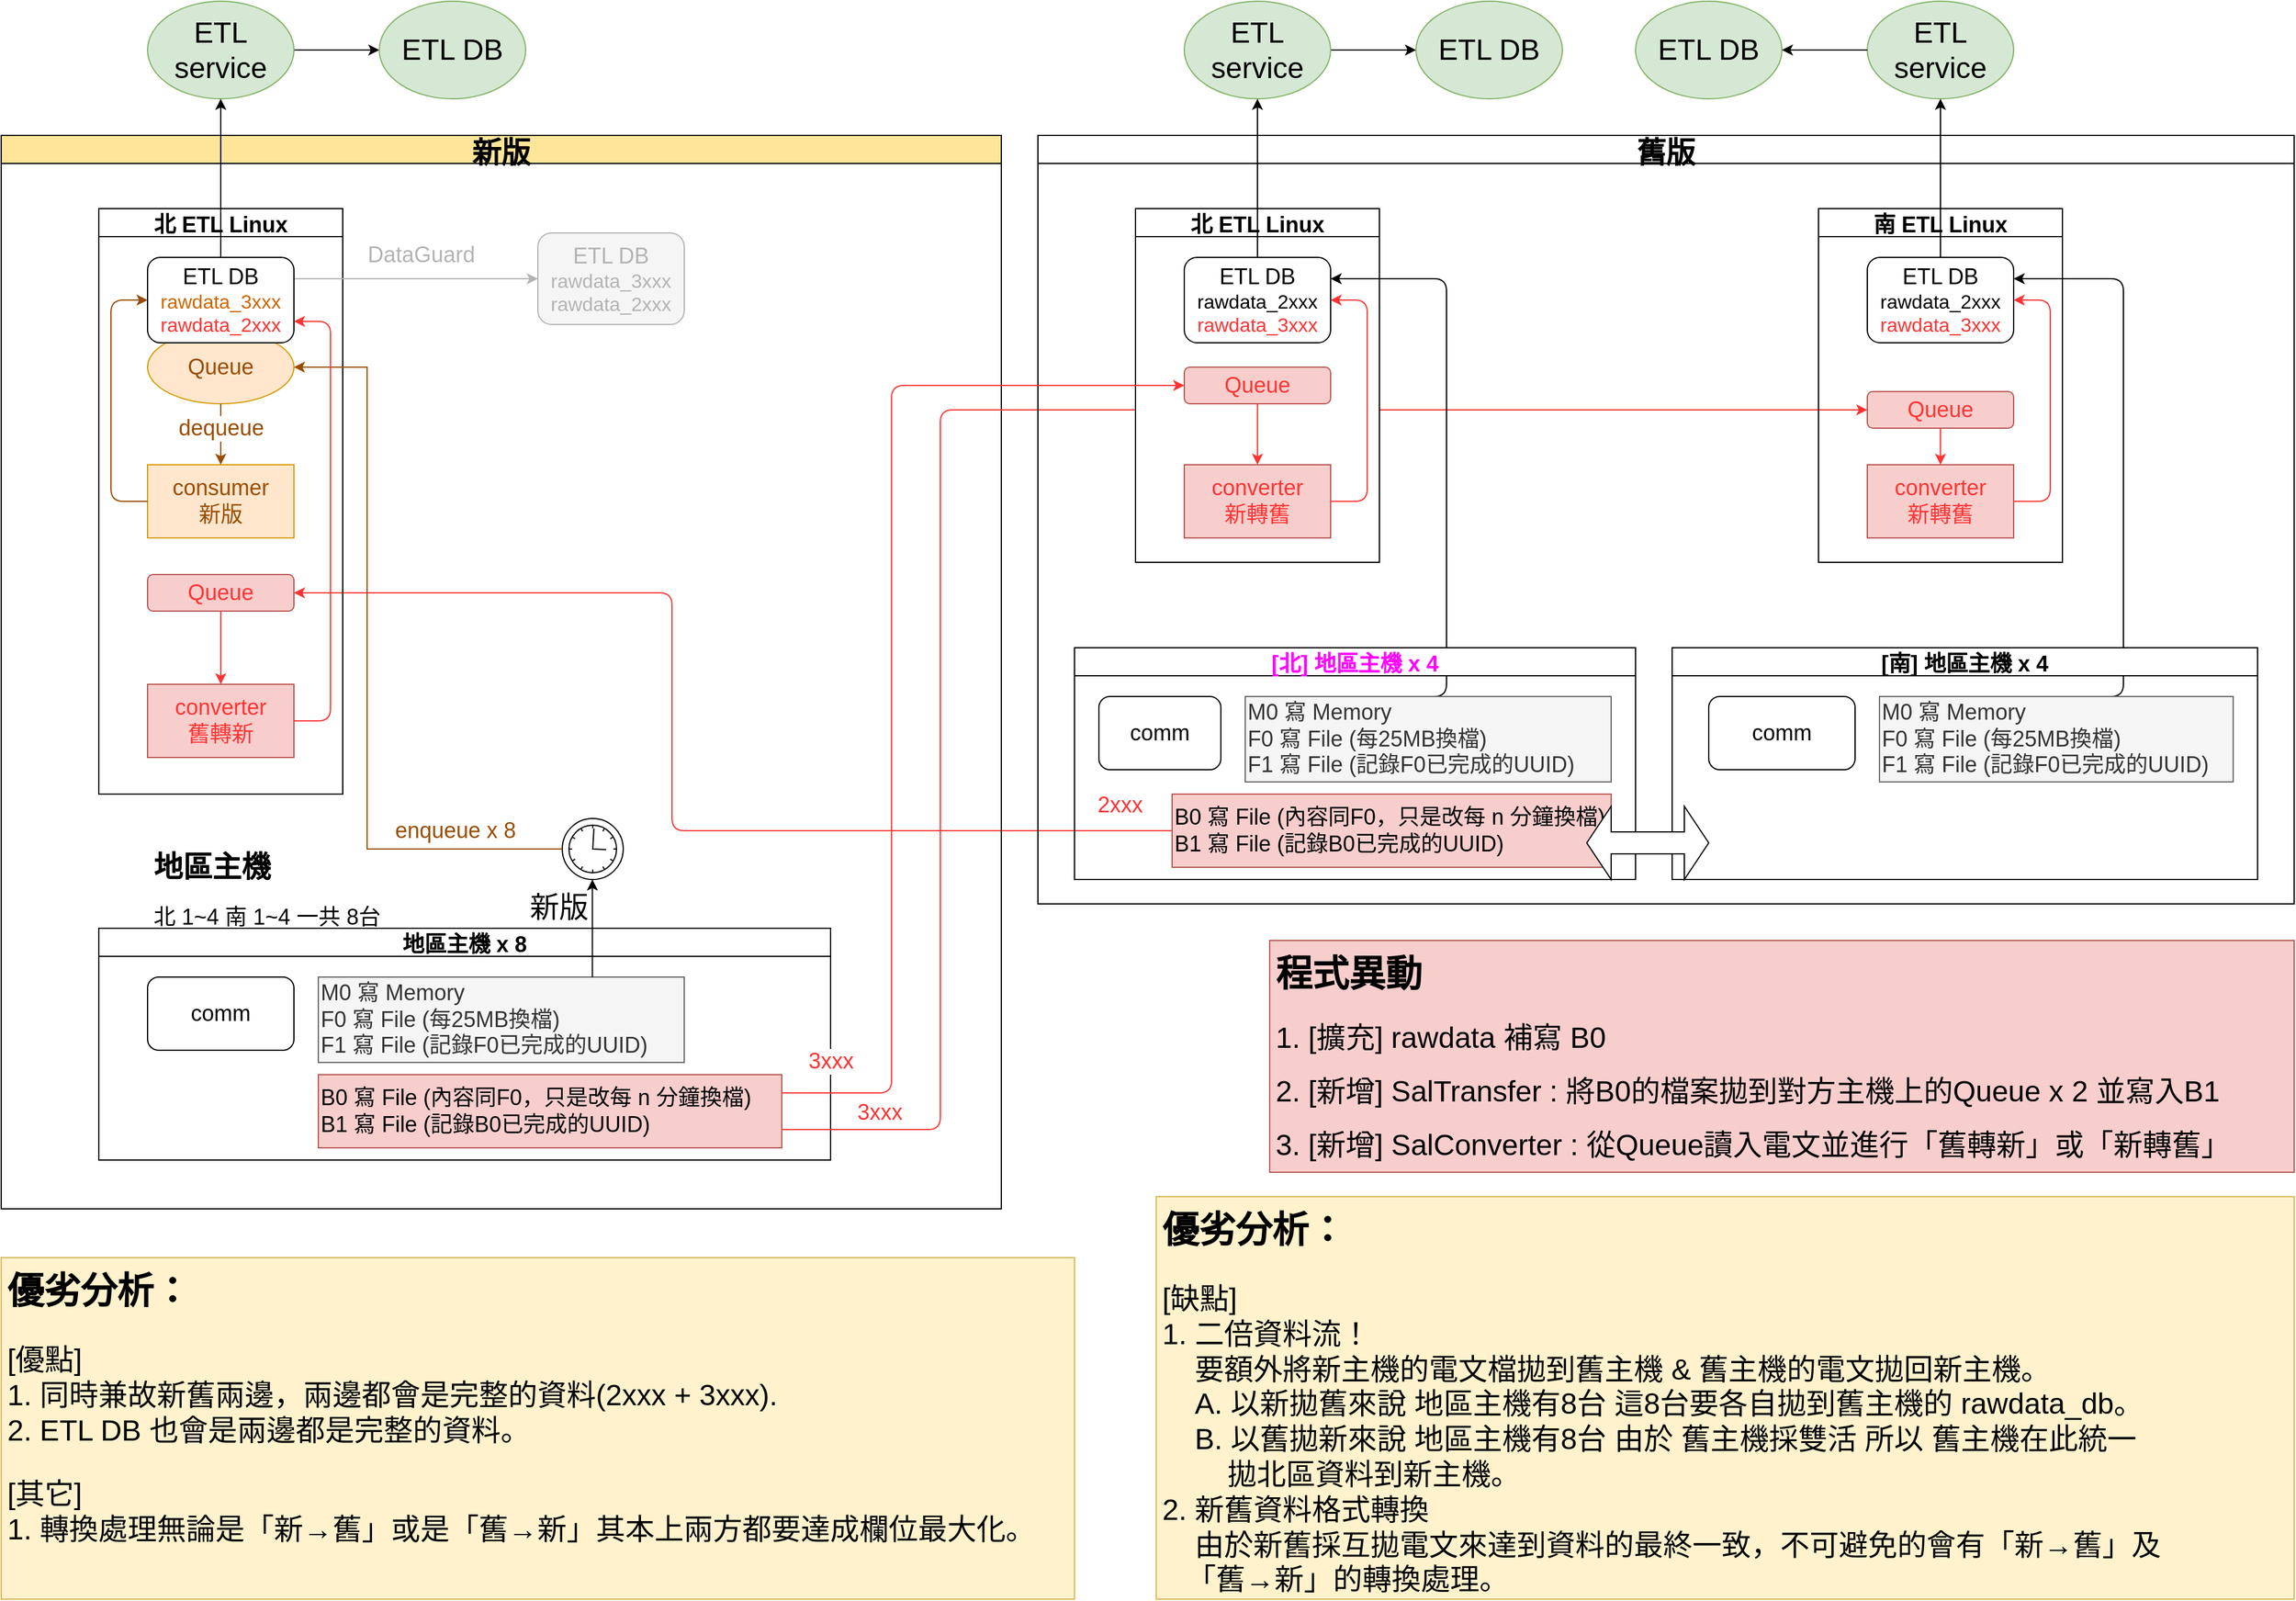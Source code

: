 <mxfile version="13.9.9" type="device" pages="4"><diagram id="gkGEBU6OJ9VXMAebD9km" name="方案一"><mxGraphModel dx="2910" dy="2239" grid="1" gridSize="10" guides="1" tooltips="1" connect="1" arrows="1" fold="1" page="1" pageScale="1" pageWidth="827" pageHeight="1169" math="0" shadow="0"><root><mxCell id="xJ45JbWUDK6U-iwt70LY-0"/><mxCell id="xJ45JbWUDK6U-iwt70LY-1" parent="xJ45JbWUDK6U-iwt70LY-0"/><mxCell id="hjAid9htjLnXr-KTU4QN-28" value="" style="edgeStyle=elbowEdgeStyle;elbow=horizontal;endArrow=classic;html=1;strokeColor=#FF3333;fontSize=24;fontColor=#000000;exitX=0;exitY=0.5;exitDx=0;exitDy=0;entryX=1;entryY=0.5;entryDx=0;entryDy=0;" parent="xJ45JbWUDK6U-iwt70LY-1" source="hjAid9htjLnXr-KTU4QN-23" target="hjAid9htjLnXr-KTU4QN-24" edge="1"><mxGeometry width="50" height="50" relative="1" as="geometry"><mxPoint x="600" y="170" as="sourcePoint"/><mxPoint x="650" y="120" as="targetPoint"/><Array as="points"><mxPoint x="430" y="200"/></Array></mxGeometry></mxCell><mxCell id="cqc8vJGGDJCyCQK2us0I-3" value="新版" style="swimlane;fontSize=24;fillColor=#FFE599;" parent="xJ45JbWUDK6U-iwt70LY-1" vertex="1"><mxGeometry x="-120" y="-300" width="820" height="880" as="geometry"/></mxCell><mxCell id="hjAid9htjLnXr-KTU4QN-2" value="北 ETL Linux" style="swimlane;fontSize=18;swimlaneFillColor=none;" parent="cqc8vJGGDJCyCQK2us0I-3" vertex="1"><mxGeometry x="80" y="60" width="200" height="480" as="geometry"/></mxCell><mxCell id="hjAid9htjLnXr-KTU4QN-24" value="Queue" style="rounded=1;whiteSpace=wrap;html=1;strokeColor=#b85450;fontSize=18;fillColor=#f8cecc;fontColor=#FF3333;" parent="hjAid9htjLnXr-KTU4QN-2" vertex="1"><mxGeometry x="40" y="300" width="120" height="30" as="geometry"/></mxCell><mxCell id="hjAid9htjLnXr-KTU4QN-25" value="converter&lt;br&gt;舊轉新" style="rounded=0;whiteSpace=wrap;html=1;fontSize=18;fillColor=#f8cecc;strokeColor=#b85450;fontColor=#FF3333;" parent="hjAid9htjLnXr-KTU4QN-2" vertex="1"><mxGeometry x="40" y="390" width="120" height="60" as="geometry"/></mxCell><mxCell id="xJ45JbWUDK6U-iwt70LY-11" value="&lt;font style=&quot;font-size: 18px&quot;&gt;Queue&lt;/font&gt;" style="ellipse;whiteSpace=wrap;html=1;fillColor=#ffe6cc;strokeColor=#d79b00;fontColor=#994C00;" parent="hjAid9htjLnXr-KTU4QN-2" vertex="1"><mxGeometry x="40" y="100" width="120" height="60" as="geometry"/></mxCell><mxCell id="hjAid9htjLnXr-KTU4QN-26" value="" style="endArrow=classic;html=1;strokeColor=#FF3333;fontSize=18;fontColor=#FF3333;exitX=0.5;exitY=1;exitDx=0;exitDy=0;entryX=0.5;entryY=0;entryDx=0;entryDy=0;" parent="hjAid9htjLnXr-KTU4QN-2" source="hjAid9htjLnXr-KTU4QN-24" target="hjAid9htjLnXr-KTU4QN-25" edge="1"><mxGeometry width="50" height="50" relative="1" as="geometry"><mxPoint x="1070" y="160" as="sourcePoint"/><mxPoint x="1070" y="220" as="targetPoint"/><Array as="points"/></mxGeometry></mxCell><mxCell id="hjAid9htjLnXr-KTU4QN-4" value="地區主機 x 8" style="swimlane;fontSize=18;" parent="cqc8vJGGDJCyCQK2us0I-3" vertex="1"><mxGeometry x="80" y="650" width="600" height="190" as="geometry"/></mxCell><mxCell id="xJ45JbWUDK6U-iwt70LY-2" value="&lt;font style=&quot;font-size: 18px&quot;&gt;comm&lt;/font&gt;" style="rounded=1;whiteSpace=wrap;html=1;" parent="hjAid9htjLnXr-KTU4QN-4" vertex="1"><mxGeometry x="40" y="40" width="120" height="60" as="geometry"/></mxCell><mxCell id="xJ45JbWUDK6U-iwt70LY-5" value="&lt;font style=&quot;font-size: 18px&quot;&gt;B0 寫 File (內容同F0，只是改每 n 分鐘換檔)&lt;br&gt;B1 寫 File (記錄B0已完成的UUID)&lt;br&gt;&lt;/font&gt;" style="text;html=1;align=left;verticalAlign=middle;whiteSpace=wrap;rounded=0;fillColor=#f8cecc;strokeColor=#b85450;" parent="hjAid9htjLnXr-KTU4QN-4" vertex="1"><mxGeometry x="180" y="120" width="380" height="60" as="geometry"/></mxCell><mxCell id="xJ45JbWUDK6U-iwt70LY-4" value="&lt;font style=&quot;font-size: 18px&quot;&gt;M0 寫 Memory&lt;br&gt;F0 寫 File (每25MB換檔)&lt;br&gt;F1 寫 File (記錄F0已完成的UUID)&lt;br&gt;&lt;/font&gt;" style="text;html=1;align=left;verticalAlign=middle;whiteSpace=wrap;rounded=0;fillColor=#f5f5f5;strokeColor=#666666;fontColor=#333333;" parent="hjAid9htjLnXr-KTU4QN-4" vertex="1"><mxGeometry x="180" y="40" width="300" height="70" as="geometry"/></mxCell><mxCell id="cqc8vJGGDJCyCQK2us0I-1" value="" style="edgeStyle=orthogonalEdgeStyle;rounded=0;orthogonalLoop=1;jettySize=auto;html=1;exitX=0.75;exitY=0;exitDx=0;exitDy=0;" parent="hjAid9htjLnXr-KTU4QN-4" edge="1"><mxGeometry relative="1" as="geometry"><mxPoint x="404.71" y="40" as="sourcePoint"/><mxPoint x="404.71" y="-40" as="targetPoint"/></mxGeometry></mxCell><mxCell id="hjAid9htjLnXr-KTU4QN-46" value="新版" style="edgeLabel;html=1;align=center;verticalAlign=middle;resizable=0;points=[];fontSize=24;fontColor=#000000;" parent="cqc8vJGGDJCyCQK2us0I-1" vertex="1" connectable="0"><mxGeometry x="-0.189" y="1" relative="1" as="geometry"><mxPoint x="-26.71" y="-24.43" as="offset"/></mxGeometry></mxCell><mxCell id="GQfufKXIqRblYqd9UgCp-1" value="consumer&lt;br&gt;新版" style="rounded=0;whiteSpace=wrap;html=1;fontSize=18;fillColor=#ffe6cc;strokeColor=#d79b00;fontColor=#994C00;" parent="cqc8vJGGDJCyCQK2us0I-3" vertex="1"><mxGeometry x="120" y="270" width="120" height="60" as="geometry"/></mxCell><mxCell id="hjAid9htjLnXr-KTU4QN-1" value="" style="edgeStyle=elbowEdgeStyle;elbow=horizontal;endArrow=classic;html=1;fontSize=18;exitX=0;exitY=0.5;exitDx=0;exitDy=0;entryX=0;entryY=0.5;entryDx=0;entryDy=0;strokeColor=#994C00;" parent="cqc8vJGGDJCyCQK2us0I-3" source="GQfufKXIqRblYqd9UgCp-1" target="xJ45JbWUDK6U-iwt70LY-7" edge="1"><mxGeometry width="50" height="50" relative="1" as="geometry"><mxPoint x="510" y="410" as="sourcePoint"/><mxPoint x="560" y="360" as="targetPoint"/><Array as="points"><mxPoint x="90" y="210"/></Array></mxGeometry></mxCell><mxCell id="xJ45JbWUDK6U-iwt70LY-8" value="&lt;span style=&quot;font-size: 18px&quot;&gt;ETL DB&lt;/span&gt;&lt;br&gt;&lt;font style=&quot;font-size: 16px&quot;&gt;rawdata_3xxx&lt;br&gt;rawdata_2xxx&lt;br&gt;&lt;/font&gt;" style="rounded=1;whiteSpace=wrap;html=1;fillColor=#f5f5f5;fontColor=#B3B3B3;strokeColor=#B3B3B3;" parent="cqc8vJGGDJCyCQK2us0I-3" vertex="1"><mxGeometry x="440" y="80" width="120" height="75" as="geometry"/></mxCell><mxCell id="xJ45JbWUDK6U-iwt70LY-9" value="" style="edgeStyle=orthogonalEdgeStyle;rounded=0;orthogonalLoop=1;jettySize=auto;html=1;fontColor=#000000;strokeColor=#B3B3B3;exitX=1;exitY=0.25;exitDx=0;exitDy=0;" parent="cqc8vJGGDJCyCQK2us0I-3" source="xJ45JbWUDK6U-iwt70LY-7" target="xJ45JbWUDK6U-iwt70LY-8" edge="1"><mxGeometry relative="1" as="geometry"/></mxCell><mxCell id="xJ45JbWUDK6U-iwt70LY-10" value="&lt;font style=&quot;font-size: 18px&quot;&gt;DataGuard&lt;/font&gt;" style="edgeLabel;html=1;align=center;verticalAlign=middle;resizable=0;points=[];fontColor=#B3B3B3;" parent="xJ45JbWUDK6U-iwt70LY-9" vertex="1" connectable="0"><mxGeometry x="0.2" relative="1" as="geometry"><mxPoint x="-16" y="-20" as="offset"/></mxGeometry></mxCell><mxCell id="cqc8vJGGDJCyCQK2us0I-0" value="" style="shape=mxgraph.bpmn.shape;html=1;verticalLabelPosition=bottom;labelBackgroundColor=#ffffff;verticalAlign=top;align=center;perimeter=ellipsePerimeter;outlineConnect=0;outline=standard;symbol=timer;fontSize=24;" parent="cqc8vJGGDJCyCQK2us0I-3" vertex="1"><mxGeometry x="460" y="560" width="50" height="50" as="geometry"/></mxCell><mxCell id="xJ45JbWUDK6U-iwt70LY-7" value="&lt;span style=&quot;font-size: 18px&quot;&gt;ETL DB&lt;/span&gt;&lt;br&gt;&lt;font style=&quot;font-size: 16px&quot;&gt;&lt;font color=&quot;#cc6600&quot;&gt;rawdata_3xxx&lt;/font&gt;&lt;br&gt;&lt;font color=&quot;#ff3333&quot;&gt;rawdata_2xxx&lt;/font&gt;&lt;br&gt;&lt;/font&gt;" style="rounded=1;whiteSpace=wrap;html=1;" parent="cqc8vJGGDJCyCQK2us0I-3" vertex="1"><mxGeometry x="120" y="100" width="120" height="70" as="geometry"/></mxCell><mxCell id="xJ45JbWUDK6U-iwt70LY-6" value="&lt;h1&gt;地區主機&lt;/h1&gt;&lt;p&gt;&lt;font style=&quot;font-size: 18px&quot;&gt;北 1~4 南 1~4 一共 8台&lt;/font&gt;&lt;/p&gt;" style="text;html=1;strokeColor=none;fillColor=none;spacing=5;spacingTop=-20;whiteSpace=wrap;overflow=hidden;rounded=0;" parent="cqc8vJGGDJCyCQK2us0I-3" vertex="1"><mxGeometry x="120" y="580" width="340" height="70" as="geometry"/></mxCell><mxCell id="cqc8vJGGDJCyCQK2us0I-2" value="" style="edgeStyle=orthogonalEdgeStyle;rounded=0;orthogonalLoop=1;jettySize=auto;html=1;exitX=0;exitY=0.5;exitDx=0;exitDy=0;strokeColor=#994C00;entryX=1;entryY=0.5;entryDx=0;entryDy=0;" parent="cqc8vJGGDJCyCQK2us0I-3" source="cqc8vJGGDJCyCQK2us0I-0" target="xJ45JbWUDK6U-iwt70LY-11" edge="1"><mxGeometry relative="1" as="geometry"><Array as="points"><mxPoint x="300" y="585"/><mxPoint x="300" y="190"/></Array></mxGeometry></mxCell><mxCell id="GQfufKXIqRblYqd9UgCp-3" value="&lt;font style=&quot;font-size: 18px&quot;&gt;enqueue x 8&lt;/font&gt;" style="edgeLabel;html=1;align=center;verticalAlign=middle;resizable=0;points=[];fontSize=18;fontColor=#994C00;" parent="cqc8vJGGDJCyCQK2us0I-2" vertex="1" connectable="0"><mxGeometry x="-0.799" y="-1" relative="1" as="geometry"><mxPoint x="-25.83" y="-14" as="offset"/></mxGeometry></mxCell><mxCell id="GQfufKXIqRblYqd9UgCp-2" value="" style="endArrow=classic;html=1;fontSize=18;exitX=0.5;exitY=1;exitDx=0;exitDy=0;entryX=0.5;entryY=0;entryDx=0;entryDy=0;strokeColor=#994C00;" parent="cqc8vJGGDJCyCQK2us0I-3" source="xJ45JbWUDK6U-iwt70LY-11" target="GQfufKXIqRblYqd9UgCp-1" edge="1"><mxGeometry width="50" height="50" relative="1" as="geometry"><mxPoint x="510" y="410" as="sourcePoint"/><mxPoint x="560" y="360" as="targetPoint"/></mxGeometry></mxCell><mxCell id="hjAid9htjLnXr-KTU4QN-0" value="dequeue" style="edgeLabel;html=1;align=center;verticalAlign=middle;resizable=0;points=[];fontSize=18;fontColor=#994C00;" parent="GQfufKXIqRblYqd9UgCp-2" vertex="1" connectable="0"><mxGeometry x="0.494" y="3" relative="1" as="geometry"><mxPoint x="-3" y="-17.65" as="offset"/></mxGeometry></mxCell><mxCell id="hjAid9htjLnXr-KTU4QN-27" value="" style="edgeStyle=elbowEdgeStyle;elbow=horizontal;endArrow=classic;html=1;strokeColor=#FF3333;fontSize=24;fontColor=#000000;exitX=1;exitY=0.5;exitDx=0;exitDy=0;entryX=1;entryY=0.75;entryDx=0;entryDy=0;" parent="cqc8vJGGDJCyCQK2us0I-3" source="hjAid9htjLnXr-KTU4QN-25" target="xJ45JbWUDK6U-iwt70LY-7" edge="1"><mxGeometry width="50" height="50" relative="1" as="geometry"><mxPoint x="280" y="370" as="sourcePoint"/><mxPoint x="330" y="320" as="targetPoint"/><Array as="points"><mxPoint x="270" y="320"/></Array></mxGeometry></mxCell><mxCell id="hjAid9htjLnXr-KTU4QN-9" value="" style="edgeStyle=elbowEdgeStyle;elbow=horizontal;endArrow=classic;html=1;fontSize=18;fontColor=#B3B3B3;exitX=1;exitY=0.75;exitDx=0;exitDy=0;entryX=0;entryY=0.5;entryDx=0;entryDy=0;strokeColor=#FF3333;" parent="xJ45JbWUDK6U-iwt70LY-1" source="xJ45JbWUDK6U-iwt70LY-5" target="hjAid9htjLnXr-KTU4QN-13" edge="1"><mxGeometry width="50" height="50" relative="1" as="geometry"><mxPoint x="530" y="337.5" as="sourcePoint"/><mxPoint x="930" y="-140" as="targetPoint"/><Array as="points"><mxPoint x="650" y="230"/></Array></mxGeometry></mxCell><mxCell id="hjAid9htjLnXr-KTU4QN-10" value="3xxx" style="edgeLabel;html=1;align=center;verticalAlign=middle;resizable=0;points=[];fontSize=18;fontColor=#FF3333;" parent="hjAid9htjLnXr-KTU4QN-9" vertex="1" connectable="0"><mxGeometry x="-0.731" y="2" relative="1" as="geometry"><mxPoint x="-48.0" y="55" as="offset"/></mxGeometry></mxCell><mxCell id="cqc8vJGGDJCyCQK2us0I-4" value="舊版" style="swimlane;fontSize=24;" parent="xJ45JbWUDK6U-iwt70LY-1" vertex="1"><mxGeometry x="730" y="-300" width="1030" height="630" as="geometry"/></mxCell><mxCell id="cqc8vJGGDJCyCQK2us0I-6" value="北 ETL Linux" style="swimlane;fontSize=18;swimlaneFillColor=#FFFFFF;" parent="cqc8vJGGDJCyCQK2us0I-4" vertex="1"><mxGeometry x="80" y="60" width="200" height="290" as="geometry"/></mxCell><mxCell id="cqc8vJGGDJCyCQK2us0I-8" value="&lt;span style=&quot;font-size: 18px&quot;&gt;ETL DB&lt;/span&gt;&lt;br&gt;&lt;font style=&quot;font-size: 16px&quot;&gt;rawdata_2xxx&lt;br&gt;&lt;font color=&quot;#ff3333&quot;&gt;rawdata_3xxx&lt;/font&gt;&lt;/font&gt;" style="rounded=1;whiteSpace=wrap;html=1;" parent="cqc8vJGGDJCyCQK2us0I-6" vertex="1"><mxGeometry x="40" y="40" width="120" height="70" as="geometry"/></mxCell><mxCell id="hjAid9htjLnXr-KTU4QN-12" value="Queue" style="rounded=1;whiteSpace=wrap;html=1;strokeColor=#b85450;fontSize=18;fillColor=#f8cecc;fontColor=#FF3333;" parent="cqc8vJGGDJCyCQK2us0I-6" vertex="1"><mxGeometry x="40" y="130" width="120" height="30" as="geometry"/></mxCell><mxCell id="hjAid9htjLnXr-KTU4QN-14" value="converter&lt;br&gt;新轉舊" style="rounded=0;whiteSpace=wrap;html=1;fontSize=18;fillColor=#f8cecc;strokeColor=#b85450;fontColor=#FF3333;" parent="cqc8vJGGDJCyCQK2us0I-6" vertex="1"><mxGeometry x="40" y="210" width="120" height="60" as="geometry"/></mxCell><mxCell id="hjAid9htjLnXr-KTU4QN-15" value="" style="endArrow=classic;html=1;strokeColor=#FF3333;fontSize=18;fontColor=#FF3333;exitX=0.5;exitY=1;exitDx=0;exitDy=0;entryX=0.5;entryY=0;entryDx=0;entryDy=0;" parent="cqc8vJGGDJCyCQK2us0I-6" source="hjAid9htjLnXr-KTU4QN-12" target="hjAid9htjLnXr-KTU4QN-14" edge="1"><mxGeometry width="50" height="50" relative="1" as="geometry"><mxPoint x="-180" y="340" as="sourcePoint"/><mxPoint x="-130" y="290" as="targetPoint"/></mxGeometry></mxCell><mxCell id="hjAid9htjLnXr-KTU4QN-16" value="" style="edgeStyle=elbowEdgeStyle;elbow=horizontal;endArrow=classic;html=1;strokeColor=#FF3333;fontSize=18;fontColor=#FF3333;entryX=1;entryY=0.5;entryDx=0;entryDy=0;exitX=1;exitY=0.5;exitDx=0;exitDy=0;" parent="cqc8vJGGDJCyCQK2us0I-6" source="hjAid9htjLnXr-KTU4QN-14" target="cqc8vJGGDJCyCQK2us0I-8" edge="1"><mxGeometry width="50" height="50" relative="1" as="geometry"><mxPoint x="-10" y="340" as="sourcePoint"/><mxPoint x="40" y="290" as="targetPoint"/><Array as="points"><mxPoint x="190" y="160"/></Array></mxGeometry></mxCell><mxCell id="hjAid9htjLnXr-KTU4QN-32" value="" style="edgeStyle=segmentEdgeStyle;endArrow=classic;html=1;strokeColor=#000000;fontSize=24;fontColor=#000000;entryX=1;entryY=0.25;entryDx=0;entryDy=0;exitX=0.5;exitY=0;exitDx=0;exitDy=0;" parent="cqc8vJGGDJCyCQK2us0I-4" source="VO3CCU1QUtU7SPfdsXFl-2" target="cqc8vJGGDJCyCQK2us0I-10" edge="1"><mxGeometry width="50" height="50" relative="1" as="geometry"><mxPoint x="330" y="330" as="sourcePoint"/><mxPoint x="380" y="280" as="targetPoint"/><Array as="points"><mxPoint x="890" y="460"/><mxPoint x="890" y="118"/></Array></mxGeometry></mxCell><mxCell id="hjAid9htjLnXr-KTU4QN-34" value="" style="edgeStyle=segmentEdgeStyle;endArrow=classic;html=1;strokeColor=#000000;fontSize=24;fontColor=#000000;entryX=1;entryY=0.25;entryDx=0;entryDy=0;exitX=0.25;exitY=0;exitDx=0;exitDy=0;" parent="cqc8vJGGDJCyCQK2us0I-4" source="hjAid9htjLnXr-KTU4QN-22" target="cqc8vJGGDJCyCQK2us0I-8" edge="1"><mxGeometry width="50" height="50" relative="1" as="geometry"><mxPoint x="495" y="470" as="sourcePoint"/><mxPoint x="690" y="145" as="targetPoint"/><Array as="points"><mxPoint x="335" y="117"/></Array></mxGeometry></mxCell><mxCell id="cqc8vJGGDJCyCQK2us0I-9" value="南 ETL Linux" style="swimlane;fontSize=18;" parent="cqc8vJGGDJCyCQK2us0I-4" vertex="1"><mxGeometry x="640" y="60" width="200" height="290" as="geometry"/></mxCell><mxCell id="cqc8vJGGDJCyCQK2us0I-10" value="&lt;span style=&quot;font-size: 18px&quot;&gt;ETL DB&lt;/span&gt;&lt;br&gt;&lt;font style=&quot;font-size: 16px&quot;&gt;rawdata_2xxx&lt;br&gt;&lt;font color=&quot;#ff3333&quot;&gt;rawdata_3xxx&lt;/font&gt;&lt;/font&gt;" style="rounded=1;whiteSpace=wrap;html=1;" parent="cqc8vJGGDJCyCQK2us0I-9" vertex="1"><mxGeometry x="40" y="40" width="120" height="70" as="geometry"/></mxCell><mxCell id="hjAid9htjLnXr-KTU4QN-13" value="Queue" style="rounded=1;whiteSpace=wrap;html=1;strokeColor=#b85450;fontSize=18;fillColor=#f8cecc;fontColor=#FF3333;" parent="cqc8vJGGDJCyCQK2us0I-9" vertex="1"><mxGeometry x="40" y="150" width="120" height="30" as="geometry"/></mxCell><mxCell id="hjAid9htjLnXr-KTU4QN-17" value="converter&lt;br&gt;新轉舊" style="rounded=0;whiteSpace=wrap;html=1;fontSize=18;fillColor=#f8cecc;strokeColor=#b85450;fontColor=#FF3333;" parent="cqc8vJGGDJCyCQK2us0I-9" vertex="1"><mxGeometry x="40" y="210" width="120" height="60" as="geometry"/></mxCell><mxCell id="hjAid9htjLnXr-KTU4QN-18" value="" style="endArrow=classic;html=1;strokeColor=#FF3333;fontSize=18;fontColor=#FF3333;exitX=0.5;exitY=1;exitDx=0;exitDy=0;entryX=0.5;entryY=0;entryDx=0;entryDy=0;" parent="cqc8vJGGDJCyCQK2us0I-9" source="hjAid9htjLnXr-KTU4QN-13" target="hjAid9htjLnXr-KTU4QN-17" edge="1"><mxGeometry width="50" height="50" relative="1" as="geometry"><mxPoint x="-450" y="160" as="sourcePoint"/><mxPoint x="-450" y="220" as="targetPoint"/></mxGeometry></mxCell><mxCell id="hjAid9htjLnXr-KTU4QN-19" value="" style="edgeStyle=elbowEdgeStyle;elbow=horizontal;endArrow=classic;html=1;strokeColor=#FF3333;fontSize=18;fontColor=#FF3333;entryX=1;entryY=0.5;entryDx=0;entryDy=0;exitX=1;exitY=0.5;exitDx=0;exitDy=0;" parent="cqc8vJGGDJCyCQK2us0I-9" source="hjAid9htjLnXr-KTU4QN-17" target="cqc8vJGGDJCyCQK2us0I-10" edge="1"><mxGeometry width="50" height="50" relative="1" as="geometry"><mxPoint x="170" y="240" as="sourcePoint"/><mxPoint x="170" y="70" as="targetPoint"/><Array as="points"><mxPoint x="190" y="160"/></Array></mxGeometry></mxCell><mxCell id="hjAid9htjLnXr-KTU4QN-20" value="[北] 地區主機 x 4" style="swimlane;fontSize=18;align=center;fontColor=#FF00FF;" parent="cqc8vJGGDJCyCQK2us0I-4" vertex="1"><mxGeometry x="30" y="420" width="460" height="190" as="geometry"/></mxCell><mxCell id="hjAid9htjLnXr-KTU4QN-21" value="&lt;font style=&quot;font-size: 18px&quot;&gt;comm&lt;/font&gt;" style="rounded=1;whiteSpace=wrap;html=1;" parent="hjAid9htjLnXr-KTU4QN-20" vertex="1"><mxGeometry x="20" y="40" width="100" height="60" as="geometry"/></mxCell><mxCell id="hjAid9htjLnXr-KTU4QN-22" value="&lt;font style=&quot;font-size: 18px&quot;&gt;M0 寫 Memory&lt;br&gt;F0 寫 File (每25MB換檔)&lt;br&gt;F1 寫 File (記錄F0已完成的UUID)&lt;br&gt;&lt;/font&gt;" style="text;html=1;align=left;verticalAlign=middle;whiteSpace=wrap;rounded=0;fillColor=#f5f5f5;strokeColor=#666666;fontColor=#333333;" parent="hjAid9htjLnXr-KTU4QN-20" vertex="1"><mxGeometry x="140" y="40" width="300" height="70" as="geometry"/></mxCell><mxCell id="hjAid9htjLnXr-KTU4QN-23" value="&lt;font style=&quot;font-size: 18px&quot;&gt;B0 寫 File (內容同F0，只是改每 n 分鐘換檔)&lt;br&gt;B1 寫 File (記錄B0已完成的UUID)&lt;br&gt;&lt;/font&gt;" style="text;html=1;align=left;verticalAlign=middle;whiteSpace=wrap;rounded=0;fillColor=#f8cecc;strokeColor=#b85450;" parent="hjAid9htjLnXr-KTU4QN-20" vertex="1"><mxGeometry x="80" y="120" width="360" height="60" as="geometry"/></mxCell><mxCell id="hjAid9htjLnXr-KTU4QN-29" value="2xxx" style="edgeLabel;html=1;align=center;verticalAlign=middle;resizable=0;points=[];fontSize=18;fontColor=#FF3333;" parent="hjAid9htjLnXr-KTU4QN-20" vertex="1" connectable="0"><mxGeometry x="40.005" y="130" as="geometry"><mxPoint x="-3" y="-1" as="offset"/></mxGeometry></mxCell><mxCell id="VO3CCU1QUtU7SPfdsXFl-0" value="[南] 地區主機 x 4" style="swimlane;fontSize=18;" vertex="1" parent="cqc8vJGGDJCyCQK2us0I-4"><mxGeometry x="520" y="420" width="480" height="190" as="geometry"/></mxCell><mxCell id="VO3CCU1QUtU7SPfdsXFl-1" value="&lt;font style=&quot;font-size: 18px&quot;&gt;comm&lt;/font&gt;" style="rounded=1;whiteSpace=wrap;html=1;" vertex="1" parent="VO3CCU1QUtU7SPfdsXFl-0"><mxGeometry x="30" y="40" width="120" height="60" as="geometry"/></mxCell><mxCell id="VO3CCU1QUtU7SPfdsXFl-2" value="&lt;font style=&quot;font-size: 18px&quot;&gt;M0 寫 Memory&lt;br&gt;F0 寫 File (每25MB換檔)&lt;br&gt;F1 寫 File (記錄F0已完成的UUID)&lt;br&gt;&lt;/font&gt;" style="text;html=1;align=left;verticalAlign=middle;whiteSpace=wrap;rounded=0;fillColor=#f5f5f5;strokeColor=#666666;fontColor=#333333;" vertex="1" parent="VO3CCU1QUtU7SPfdsXFl-0"><mxGeometry x="170" y="40" width="290" height="70" as="geometry"/></mxCell><mxCell id="sTK1RIx2uLLH3DzHFg_w-0" value="" style="shape=doubleArrow;whiteSpace=wrap;html=1;fontColor=#000000;" vertex="1" parent="cqc8vJGGDJCyCQK2us0I-4"><mxGeometry x="450" y="550" width="100" height="60" as="geometry"/></mxCell><mxCell id="hjAid9htjLnXr-KTU4QN-7" value="" style="edgeStyle=elbowEdgeStyle;elbow=horizontal;endArrow=classic;html=1;fontSize=18;fontColor=#B3B3B3;exitX=1;exitY=0.25;exitDx=0;exitDy=0;entryX=0;entryY=0.5;entryDx=0;entryDy=0;strokeColor=#FF3333;" parent="xJ45JbWUDK6U-iwt70LY-1" source="xJ45JbWUDK6U-iwt70LY-5" target="hjAid9htjLnXr-KTU4QN-12" edge="1"><mxGeometry width="50" height="50" relative="1" as="geometry"><mxPoint x="750" y="100" as="sourcePoint"/><mxPoint x="800" y="50" as="targetPoint"/><Array as="points"><mxPoint x="610" y="210"/></Array></mxGeometry></mxCell><mxCell id="hjAid9htjLnXr-KTU4QN-8" value="3xxx" style="edgeLabel;html=1;align=center;verticalAlign=middle;resizable=0;points=[];fontSize=18;fontColor=#FF3333;" parent="hjAid9htjLnXr-KTU4QN-7" vertex="1" connectable="0"><mxGeometry x="-0.731" y="2" relative="1" as="geometry"><mxPoint x="-48" y="6.67" as="offset"/></mxGeometry></mxCell><mxCell id="hjAid9htjLnXr-KTU4QN-44" value="" style="edgeStyle=orthogonalEdgeStyle;rounded=0;orthogonalLoop=1;jettySize=auto;html=1;strokeColor=#000000;fontSize=24;fontColor=#000000;" parent="xJ45JbWUDK6U-iwt70LY-1" source="hjAid9htjLnXr-KTU4QN-37" target="hjAid9htjLnXr-KTU4QN-43" edge="1"><mxGeometry relative="1" as="geometry"/></mxCell><mxCell id="hjAid9htjLnXr-KTU4QN-37" value="ETL service" style="ellipse;whiteSpace=wrap;html=1;labelBackgroundColor=none;strokeColor=#82b366;fillColor=#d5e8d4;fontSize=24;" parent="xJ45JbWUDK6U-iwt70LY-1" vertex="1"><mxGeometry y="-410" width="120" height="80" as="geometry"/></mxCell><mxCell id="hjAid9htjLnXr-KTU4QN-42" value="" style="edgeStyle=orthogonalEdgeStyle;rounded=0;orthogonalLoop=1;jettySize=auto;html=1;strokeColor=#000000;fontSize=24;fontColor=#000000;" parent="xJ45JbWUDK6U-iwt70LY-1" source="hjAid9htjLnXr-KTU4QN-38" target="hjAid9htjLnXr-KTU4QN-41" edge="1"><mxGeometry relative="1" as="geometry"/></mxCell><mxCell id="hjAid9htjLnXr-KTU4QN-38" value="ETL service" style="ellipse;whiteSpace=wrap;html=1;labelBackgroundColor=none;strokeColor=#82b366;fillColor=#d5e8d4;fontSize=24;" parent="xJ45JbWUDK6U-iwt70LY-1" vertex="1"><mxGeometry x="850" y="-410" width="120" height="80" as="geometry"/></mxCell><mxCell id="hjAid9htjLnXr-KTU4QN-39" value="" style="endArrow=classic;html=1;strokeColor=#000000;fontSize=24;fontColor=#000000;exitX=0.5;exitY=0;exitDx=0;exitDy=0;entryX=0.5;entryY=1;entryDx=0;entryDy=0;" parent="xJ45JbWUDK6U-iwt70LY-1" source="cqc8vJGGDJCyCQK2us0I-8" target="hjAid9htjLnXr-KTU4QN-38" edge="1"><mxGeometry width="50" height="50" relative="1" as="geometry"><mxPoint x="1110" y="-110" as="sourcePoint"/><mxPoint x="1070" y="-390" as="targetPoint"/></mxGeometry></mxCell><mxCell id="hjAid9htjLnXr-KTU4QN-41" value="ETL DB" style="ellipse;whiteSpace=wrap;html=1;labelBackgroundColor=none;strokeColor=#82b366;fillColor=#d5e8d4;fontSize=24;" parent="xJ45JbWUDK6U-iwt70LY-1" vertex="1"><mxGeometry x="1040" y="-410" width="120" height="80" as="geometry"/></mxCell><mxCell id="hjAid9htjLnXr-KTU4QN-43" value="ETL DB" style="ellipse;whiteSpace=wrap;html=1;labelBackgroundColor=none;strokeColor=#82b366;fillColor=#d5e8d4;fontSize=24;" parent="xJ45JbWUDK6U-iwt70LY-1" vertex="1"><mxGeometry x="190" y="-410" width="120" height="80" as="geometry"/></mxCell><mxCell id="hjAid9htjLnXr-KTU4QN-45" value="" style="endArrow=classic;html=1;strokeColor=#000000;fontSize=24;fontColor=#000000;exitX=0.5;exitY=0;exitDx=0;exitDy=0;entryX=0.5;entryY=1;entryDx=0;entryDy=0;" parent="xJ45JbWUDK6U-iwt70LY-1" source="xJ45JbWUDK6U-iwt70LY-7" target="hjAid9htjLnXr-KTU4QN-37" edge="1"><mxGeometry width="50" height="50" relative="1" as="geometry"><mxPoint x="450" y="-210" as="sourcePoint"/><mxPoint x="500" y="-260" as="targetPoint"/></mxGeometry></mxCell><mxCell id="7W5Zx9yLCK4NbNPNpV5P-0" value="&lt;h1&gt;程式異動&lt;/h1&gt;&lt;p&gt;&lt;span style=&quot;font-size: 24px&quot;&gt;1. [擴充] rawdata 補寫 B0&lt;/span&gt;&lt;/p&gt;&lt;p&gt;&lt;span style=&quot;font-size: 24px&quot;&gt;2. [新增] SalTransfer : 將B0的檔案拋到對方主機上的Queue x 2 並寫入B1&lt;/span&gt;&lt;/p&gt;&lt;p&gt;&lt;span style=&quot;font-size: 24px&quot;&gt;3. [新增] SalConverter : 從Queue讀入電文並進行「舊轉新」或「新轉舊」&lt;/span&gt;&lt;/p&gt;" style="text;html=1;strokeColor=#b85450;fillColor=#f8cecc;spacing=5;spacingTop=-20;whiteSpace=wrap;overflow=hidden;rounded=0;labelBackgroundColor=none;fontSize=15;align=left;" parent="xJ45JbWUDK6U-iwt70LY-1" vertex="1"><mxGeometry x="920" y="360" width="840" height="190" as="geometry"/></mxCell><mxCell id="7W5Zx9yLCK4NbNPNpV5P-1" value="&lt;h1&gt;優劣分析：&lt;/h1&gt;&lt;p style=&quot;font-size: 24px&quot;&gt;&lt;font style=&quot;font-size: 24px&quot;&gt;&lt;font style=&quot;font-size: 24px&quot;&gt;[優點]&lt;br&gt;&lt;/font&gt;1. 同時兼故新舊兩邊，兩邊都會是完整的資料(2xxx + 3xxx).&lt;br&gt;2. ETL DB 也會是兩邊都是完整的資料。&lt;/font&gt;&lt;/p&gt;&lt;span style=&quot;font-size: 24px&quot;&gt;[其它]&lt;/span&gt;&lt;br style=&quot;font-size: 24px&quot;&gt;&lt;span style=&quot;font-size: 24px&quot;&gt;1. 轉換處理無論是「新→舊」或是「舊→新」其本上兩方都要達成欄位最大化。&lt;br&gt;&lt;/span&gt;" style="text;html=1;strokeColor=#d6b656;fillColor=#fff2cc;spacing=5;spacingTop=-20;whiteSpace=wrap;overflow=hidden;rounded=0;labelBackgroundColor=none;fontSize=15;align=left;" parent="xJ45JbWUDK6U-iwt70LY-1" vertex="1"><mxGeometry x="-120" y="620" width="880" height="280" as="geometry"/></mxCell><mxCell id="g_b9ndDyNPJraoNyCxVj-0" value="ETL service" style="ellipse;whiteSpace=wrap;html=1;labelBackgroundColor=none;strokeColor=#82b366;fillColor=#d5e8d4;fontSize=24;" vertex="1" parent="xJ45JbWUDK6U-iwt70LY-1"><mxGeometry x="1410" y="-410" width="120" height="80" as="geometry"/></mxCell><mxCell id="g_b9ndDyNPJraoNyCxVj-1" value="" style="endArrow=classic;html=1;strokeColor=#000000;fontSize=24;fontColor=#000000;exitX=0.5;exitY=0;exitDx=0;exitDy=0;entryX=0.5;entryY=1;entryDx=0;entryDy=0;" edge="1" parent="xJ45JbWUDK6U-iwt70LY-1" source="cqc8vJGGDJCyCQK2us0I-10" target="g_b9ndDyNPJraoNyCxVj-0"><mxGeometry width="50" height="50" relative="1" as="geometry"><mxPoint x="1030" y="-190.0" as="sourcePoint"/><mxPoint x="1030" y="-350.0" as="targetPoint"/></mxGeometry></mxCell><mxCell id="g_b9ndDyNPJraoNyCxVj-2" value="ETL DB" style="ellipse;whiteSpace=wrap;html=1;labelBackgroundColor=none;strokeColor=#82b366;fillColor=#d5e8d4;fontSize=24;" vertex="1" parent="xJ45JbWUDK6U-iwt70LY-1"><mxGeometry x="1220" y="-410" width="120" height="80" as="geometry"/></mxCell><mxCell id="g_b9ndDyNPJraoNyCxVj-3" value="" style="edgeStyle=orthogonalEdgeStyle;rounded=0;orthogonalLoop=1;jettySize=auto;html=1;strokeColor=#000000;fontSize=24;fontColor=#000000;entryX=1;entryY=0.5;entryDx=0;entryDy=0;exitX=0;exitY=0.5;exitDx=0;exitDy=0;" edge="1" parent="xJ45JbWUDK6U-iwt70LY-1" source="g_b9ndDyNPJraoNyCxVj-0" target="g_b9ndDyNPJraoNyCxVj-2"><mxGeometry relative="1" as="geometry"><mxPoint x="980" y="-360.0" as="sourcePoint"/><mxPoint x="1000" y="-360.0" as="targetPoint"/></mxGeometry></mxCell><mxCell id="g_b9ndDyNPJraoNyCxVj-4" value="&lt;h1&gt;優劣分析：&lt;/h1&gt;&lt;p style=&quot;font-size: 24px&quot;&gt;&lt;span&gt;[缺點]&lt;br&gt;&lt;/span&gt;&lt;span&gt;1. 二倍資料流！&lt;br&gt;&lt;/span&gt;&lt;span&gt;&amp;nbsp; &amp;nbsp; 要額外將新主機的電文檔拋到舊主機 &amp;amp; 舊主機的電文拋回新主機。&lt;br&gt;&lt;/span&gt;&lt;span&gt;&amp;nbsp; &amp;nbsp; A. 以新拋舊來說 地區主機有8台 這8台要各自拋到舊主機的 rawdata_db。&lt;br&gt;&lt;/span&gt;&lt;span&gt;&amp;nbsp; &amp;nbsp; B. 以舊拋新來說 地區主機有8台 由於 舊主機採雙活 所以 舊主機在此統一&lt;br&gt;&lt;/span&gt;&lt;span&gt;&amp;nbsp; &amp;nbsp; &amp;nbsp; &amp;nbsp; 拋北區資料到新主機。&lt;br&gt;&lt;/span&gt;&lt;span&gt;2. 新舊資料格式轉換&lt;br&gt;&lt;/span&gt;&lt;span&gt;&amp;nbsp; &amp;nbsp; 由於新舊採互拋電文來達到資料的最終一致，不可避免的會有「新→舊」及&lt;br&gt;&lt;/span&gt;&lt;span&gt;&amp;nbsp; &amp;nbsp;「舊→新」的轉換處理。&lt;/span&gt;&lt;/p&gt;" style="text;html=1;strokeColor=#d6b656;fillColor=#fff2cc;spacing=5;spacingTop=-20;whiteSpace=wrap;overflow=hidden;rounded=0;labelBackgroundColor=none;fontSize=15;align=left;" vertex="1" parent="xJ45JbWUDK6U-iwt70LY-1"><mxGeometry x="827" y="570" width="933" height="330" as="geometry"/></mxCell></root></mxGraphModel></diagram><diagram name="方案一_補檔" id="8ARxCqpbbDsI9Q1PeNoR"><mxGraphModel dx="2910" dy="2239" grid="1" gridSize="10" guides="1" tooltips="1" connect="1" arrows="1" fold="1" page="1" pageScale="1" pageWidth="827" pageHeight="1169" math="0" shadow="0"><root><mxCell id="bpRRnvZcytWs9lmN5vUG-0"/><mxCell id="bpRRnvZcytWs9lmN5vUG-1" parent="bpRRnvZcytWs9lmN5vUG-0"/><mxCell id="djRSleypZdmWfJ--1FtH-7" value="" style="edgeStyle=elbowEdgeStyle;elbow=horizontal;endArrow=classic;html=1;strokeColor=#FF3333;fontSize=15;fontColor=#B3B3B3;exitX=1;exitY=0.5;exitDx=0;exitDy=0;entryX=0;entryY=0.5;entryDx=0;entryDy=0;" parent="bpRRnvZcytWs9lmN5vUG-1" source="djRSleypZdmWfJ--1FtH-4" target="bpRRnvZcytWs9lmN5vUG-49" edge="1"><mxGeometry width="50" height="50" relative="1" as="geometry"><mxPoint x="500" y="-170" as="sourcePoint"/><mxPoint x="550" y="-220" as="targetPoint"/><Array as="points"><mxPoint x="760" y="-60"/></Array></mxGeometry></mxCell><mxCell id="bpRRnvZcytWs9lmN5vUG-3" value="新版" style="swimlane;fontSize=24;fillColor=#FFE599;" parent="bpRRnvZcytWs9lmN5vUG-1" vertex="1"><mxGeometry x="-120" y="-300" width="820" height="880" as="geometry"/></mxCell><mxCell id="bpRRnvZcytWs9lmN5vUG-4" value="北 ETL Linux" style="swimlane;fontSize=18;swimlaneFillColor=none;" parent="bpRRnvZcytWs9lmN5vUG-3" vertex="1"><mxGeometry x="80" y="60" width="560" height="480" as="geometry"/></mxCell><mxCell id="bpRRnvZcytWs9lmN5vUG-5" value="Queue" style="rounded=1;whiteSpace=wrap;html=1;strokeColor=#b85450;fontSize=18;fillColor=#f8cecc;fontColor=#FF3333;" parent="bpRRnvZcytWs9lmN5vUG-4" vertex="1"><mxGeometry x="40" y="300" width="120" height="30" as="geometry"/></mxCell><mxCell id="bpRRnvZcytWs9lmN5vUG-6" value="converter&lt;br&gt;舊轉新" style="rounded=0;whiteSpace=wrap;html=1;fontSize=18;fillColor=#f8cecc;strokeColor=#b85450;fontColor=#FF3333;" parent="bpRRnvZcytWs9lmN5vUG-4" vertex="1"><mxGeometry x="40" y="390" width="120" height="60" as="geometry"/></mxCell><mxCell id="bpRRnvZcytWs9lmN5vUG-7" value="&lt;font style=&quot;font-size: 18px&quot;&gt;Queue&lt;/font&gt;" style="ellipse;whiteSpace=wrap;html=1;fillColor=#ffe6cc;strokeColor=#d79b00;fontColor=#994C00;" parent="bpRRnvZcytWs9lmN5vUG-4" vertex="1"><mxGeometry x="40" y="100" width="120" height="60" as="geometry"/></mxCell><mxCell id="bpRRnvZcytWs9lmN5vUG-8" value="" style="endArrow=classic;html=1;strokeColor=#FF3333;fontSize=18;fontColor=#FF3333;exitX=0.5;exitY=1;exitDx=0;exitDy=0;entryX=0.5;entryY=0;entryDx=0;entryDy=0;" parent="bpRRnvZcytWs9lmN5vUG-4" source="bpRRnvZcytWs9lmN5vUG-5" target="bpRRnvZcytWs9lmN5vUG-6" edge="1"><mxGeometry width="50" height="50" relative="1" as="geometry"><mxPoint x="1070" y="160" as="sourcePoint"/><mxPoint x="1070" y="220" as="targetPoint"/><Array as="points"/></mxGeometry></mxCell><mxCell id="djRSleypZdmWfJ--1FtH-3" value="&lt;font style=&quot;font-size: 18px&quot;&gt;補電文&lt;br&gt;&lt;/font&gt;" style="ellipse;whiteSpace=wrap;html=1;labelBackgroundColor=none;fontSize=24;fillColor=#dae8fc;strokeColor=#6c8ebf;" parent="bpRRnvZcytWs9lmN5vUG-4" vertex="1"><mxGeometry x="330" y="80" width="116" height="60" as="geometry"/></mxCell><mxCell id="djRSleypZdmWfJ--1FtH-4" value="&lt;font style=&quot;font-size: 18px&quot;&gt;C0 寫 File (補寫有缺漏的電文檔)&lt;br&gt;C1 寫 File (記錄C0已完成的UUID)&lt;br&gt;&lt;/font&gt;" style="text;html=1;align=left;verticalAlign=middle;whiteSpace=wrap;rounded=0;fillColor=#f8cecc;strokeColor=#b85450;" parent="bpRRnvZcytWs9lmN5vUG-4" vertex="1"><mxGeometry x="243" y="180" width="290" height="60" as="geometry"/></mxCell><mxCell id="djRSleypZdmWfJ--1FtH-5" value="" style="endArrow=classic;html=1;fontSize=15;fontColor=#B3B3B3;exitX=0.5;exitY=1;exitDx=0;exitDy=0;entryX=0.5;entryY=0;entryDx=0;entryDy=0;" parent="bpRRnvZcytWs9lmN5vUG-4" source="djRSleypZdmWfJ--1FtH-3" target="djRSleypZdmWfJ--1FtH-4" edge="1"><mxGeometry width="50" height="50" relative="1" as="geometry"><mxPoint x="1095.0" y="350" as="sourcePoint"/><mxPoint x="1095" y="380" as="targetPoint"/></mxGeometry></mxCell><mxCell id="bpRRnvZcytWs9lmN5vUG-9" value="地區主機 x 8" style="swimlane;fontSize=18;" parent="bpRRnvZcytWs9lmN5vUG-3" vertex="1"><mxGeometry x="80" y="650" width="600" height="190" as="geometry"/></mxCell><mxCell id="bpRRnvZcytWs9lmN5vUG-10" value="&lt;font style=&quot;font-size: 18px&quot;&gt;comm&lt;/font&gt;" style="rounded=1;whiteSpace=wrap;html=1;" parent="bpRRnvZcytWs9lmN5vUG-9" vertex="1"><mxGeometry x="40" y="40" width="120" height="60" as="geometry"/></mxCell><mxCell id="bpRRnvZcytWs9lmN5vUG-12" value="&lt;font style=&quot;font-size: 18px&quot;&gt;M0 寫 Memory&lt;br&gt;F0 寫 File (每25MB換檔)&lt;br&gt;F1 寫 File (記錄F0已完成的UUID)&lt;br&gt;&lt;/font&gt;" style="text;html=1;align=left;verticalAlign=middle;whiteSpace=wrap;rounded=0;fillColor=#f5f5f5;strokeColor=#666666;fontColor=#333333;" parent="bpRRnvZcytWs9lmN5vUG-9" vertex="1"><mxGeometry x="180" y="40" width="300" height="70" as="geometry"/></mxCell><mxCell id="bpRRnvZcytWs9lmN5vUG-13" value="" style="edgeStyle=orthogonalEdgeStyle;rounded=0;orthogonalLoop=1;jettySize=auto;html=1;exitX=0.75;exitY=0;exitDx=0;exitDy=0;" parent="bpRRnvZcytWs9lmN5vUG-9" edge="1"><mxGeometry relative="1" as="geometry"><mxPoint x="404.71" y="40" as="sourcePoint"/><mxPoint x="404.71" y="-40" as="targetPoint"/></mxGeometry></mxCell><mxCell id="bpRRnvZcytWs9lmN5vUG-14" value="新版" style="edgeLabel;html=1;align=center;verticalAlign=middle;resizable=0;points=[];fontSize=24;fontColor=#000000;" parent="bpRRnvZcytWs9lmN5vUG-13" vertex="1" connectable="0"><mxGeometry x="-0.189" y="1" relative="1" as="geometry"><mxPoint x="-26.71" y="-24.43" as="offset"/></mxGeometry></mxCell><mxCell id="bpRRnvZcytWs9lmN5vUG-15" value="consumer&lt;br&gt;新版" style="rounded=0;whiteSpace=wrap;html=1;fontSize=18;fillColor=#ffe6cc;strokeColor=#d79b00;fontColor=#994C00;" parent="bpRRnvZcytWs9lmN5vUG-3" vertex="1"><mxGeometry x="120" y="270" width="120" height="60" as="geometry"/></mxCell><mxCell id="bpRRnvZcytWs9lmN5vUG-16" value="" style="edgeStyle=elbowEdgeStyle;elbow=horizontal;endArrow=classic;html=1;fontSize=18;exitX=0;exitY=0.5;exitDx=0;exitDy=0;entryX=0;entryY=0.5;entryDx=0;entryDy=0;strokeColor=#994C00;" parent="bpRRnvZcytWs9lmN5vUG-3" source="bpRRnvZcytWs9lmN5vUG-15" target="bpRRnvZcytWs9lmN5vUG-21" edge="1"><mxGeometry width="50" height="50" relative="1" as="geometry"><mxPoint x="510" y="410" as="sourcePoint"/><mxPoint x="560" y="360" as="targetPoint"/><Array as="points"><mxPoint x="90" y="210"/></Array></mxGeometry></mxCell><mxCell id="bpRRnvZcytWs9lmN5vUG-17" value="&lt;span style=&quot;font-size: 18px&quot;&gt;ETL DB&lt;/span&gt;&lt;br&gt;&lt;font style=&quot;font-size: 16px&quot;&gt;rawdata_3xxx&lt;br&gt;rawdata_2xxx&lt;br&gt;&lt;/font&gt;" style="rounded=1;whiteSpace=wrap;html=1;fillColor=#f5f5f5;fontColor=#B3B3B3;strokeColor=#B3B3B3;" parent="bpRRnvZcytWs9lmN5vUG-3" vertex="1"><mxGeometry x="680" y="80" width="120" height="75" as="geometry"/></mxCell><mxCell id="bpRRnvZcytWs9lmN5vUG-18" value="" style="edgeStyle=orthogonalEdgeStyle;rounded=0;orthogonalLoop=1;jettySize=auto;html=1;fontColor=#000000;strokeColor=#B3B3B3;exitX=1;exitY=0.25;exitDx=0;exitDy=0;" parent="bpRRnvZcytWs9lmN5vUG-3" source="bpRRnvZcytWs9lmN5vUG-21" target="bpRRnvZcytWs9lmN5vUG-17" edge="1"><mxGeometry relative="1" as="geometry"/></mxCell><mxCell id="bpRRnvZcytWs9lmN5vUG-19" value="&lt;font style=&quot;font-size: 18px&quot;&gt;DataGuard&lt;/font&gt;" style="edgeLabel;html=1;align=center;verticalAlign=middle;resizable=0;points=[];fontColor=#B3B3B3;" parent="bpRRnvZcytWs9lmN5vUG-18" vertex="1" connectable="0"><mxGeometry x="0.2" relative="1" as="geometry"><mxPoint x="76.67" y="-17.5" as="offset"/></mxGeometry></mxCell><mxCell id="bpRRnvZcytWs9lmN5vUG-20" value="" style="shape=mxgraph.bpmn.shape;html=1;verticalLabelPosition=bottom;labelBackgroundColor=#ffffff;verticalAlign=top;align=center;perimeter=ellipsePerimeter;outlineConnect=0;outline=standard;symbol=timer;fontSize=24;" parent="bpRRnvZcytWs9lmN5vUG-3" vertex="1"><mxGeometry x="460" y="560" width="50" height="50" as="geometry"/></mxCell><mxCell id="bpRRnvZcytWs9lmN5vUG-21" value="&lt;span style=&quot;font-size: 18px&quot;&gt;ETL DB&lt;/span&gt;&lt;br&gt;&lt;font style=&quot;font-size: 16px&quot;&gt;&lt;font color=&quot;#cc6600&quot;&gt;rawdata_3xxx&lt;/font&gt;&lt;br&gt;&lt;font color=&quot;#ff3333&quot;&gt;rawdata_2xxx&lt;/font&gt;&lt;br&gt;&lt;/font&gt;" style="rounded=1;whiteSpace=wrap;html=1;" parent="bpRRnvZcytWs9lmN5vUG-3" vertex="1"><mxGeometry x="120" y="100" width="120" height="70" as="geometry"/></mxCell><mxCell id="bpRRnvZcytWs9lmN5vUG-22" value="&lt;h1&gt;地區主機&lt;/h1&gt;&lt;p&gt;&lt;font style=&quot;font-size: 18px&quot;&gt;北 1~4 南 1~4 一共 8台&lt;/font&gt;&lt;/p&gt;" style="text;html=1;strokeColor=none;fillColor=none;spacing=5;spacingTop=-20;whiteSpace=wrap;overflow=hidden;rounded=0;" parent="bpRRnvZcytWs9lmN5vUG-3" vertex="1"><mxGeometry x="120" y="580" width="340" height="70" as="geometry"/></mxCell><mxCell id="bpRRnvZcytWs9lmN5vUG-23" value="" style="edgeStyle=orthogonalEdgeStyle;rounded=0;orthogonalLoop=1;jettySize=auto;html=1;exitX=0;exitY=0.5;exitDx=0;exitDy=0;strokeColor=#994C00;entryX=1;entryY=0.5;entryDx=0;entryDy=0;" parent="bpRRnvZcytWs9lmN5vUG-3" source="bpRRnvZcytWs9lmN5vUG-20" target="bpRRnvZcytWs9lmN5vUG-7" edge="1"><mxGeometry relative="1" as="geometry"><Array as="points"><mxPoint x="300" y="585"/><mxPoint x="300" y="190"/></Array></mxGeometry></mxCell><mxCell id="bpRRnvZcytWs9lmN5vUG-24" value="&lt;font style=&quot;font-size: 18px&quot;&gt;enqueue x 8&lt;/font&gt;" style="edgeLabel;html=1;align=center;verticalAlign=middle;resizable=0;points=[];fontSize=18;fontColor=#994C00;" parent="bpRRnvZcytWs9lmN5vUG-23" vertex="1" connectable="0"><mxGeometry x="-0.799" y="-1" relative="1" as="geometry"><mxPoint x="-25.83" y="-14" as="offset"/></mxGeometry></mxCell><mxCell id="bpRRnvZcytWs9lmN5vUG-25" value="" style="endArrow=classic;html=1;fontSize=18;exitX=0.5;exitY=1;exitDx=0;exitDy=0;entryX=0.5;entryY=0;entryDx=0;entryDy=0;strokeColor=#994C00;" parent="bpRRnvZcytWs9lmN5vUG-3" source="bpRRnvZcytWs9lmN5vUG-7" target="bpRRnvZcytWs9lmN5vUG-15" edge="1"><mxGeometry width="50" height="50" relative="1" as="geometry"><mxPoint x="510" y="410" as="sourcePoint"/><mxPoint x="560" y="360" as="targetPoint"/></mxGeometry></mxCell><mxCell id="bpRRnvZcytWs9lmN5vUG-26" value="dequeue" style="edgeLabel;html=1;align=center;verticalAlign=middle;resizable=0;points=[];fontSize=18;fontColor=#994C00;" parent="bpRRnvZcytWs9lmN5vUG-25" vertex="1" connectable="0"><mxGeometry x="0.494" y="3" relative="1" as="geometry"><mxPoint x="-3" y="-17.65" as="offset"/></mxGeometry></mxCell><mxCell id="bpRRnvZcytWs9lmN5vUG-27" value="" style="edgeStyle=elbowEdgeStyle;elbow=horizontal;endArrow=classic;html=1;strokeColor=#FF3333;fontSize=24;fontColor=#000000;exitX=1;exitY=0.5;exitDx=0;exitDy=0;entryX=1;entryY=0.75;entryDx=0;entryDy=0;" parent="bpRRnvZcytWs9lmN5vUG-3" source="bpRRnvZcytWs9lmN5vUG-6" target="bpRRnvZcytWs9lmN5vUG-21" edge="1"><mxGeometry width="50" height="50" relative="1" as="geometry"><mxPoint x="280" y="370" as="sourcePoint"/><mxPoint x="330" y="320" as="targetPoint"/><Array as="points"><mxPoint x="270" y="320"/></Array></mxGeometry></mxCell><mxCell id="djRSleypZdmWfJ--1FtH-8" value="&lt;font style=&quot;font-size: 18px&quot; color=&quot;#ff3333&quot;&gt;diff 2xxx&lt;/font&gt;" style="text;html=1;align=center;verticalAlign=middle;resizable=0;points=[];autosize=1;fontSize=15;fontColor=#B3B3B3;" parent="bpRRnvZcytWs9lmN5vUG-3" vertex="1"><mxGeometry x="815" y="440" width="80" height="20" as="geometry"/></mxCell><mxCell id="djRSleypZdmWfJ--1FtH-10" value="&lt;font style=&quot;font-size: 18px&quot; color=&quot;#ff3333&quot;&gt;diff 3xxx&lt;/font&gt;" style="text;html=1;align=center;verticalAlign=middle;resizable=0;points=[];autosize=1;fontSize=15;fontColor=#B3B3B3;" parent="bpRRnvZcytWs9lmN5vUG-3" vertex="1"><mxGeometry x="715" y="250" width="80" height="20" as="geometry"/></mxCell><mxCell id="bpRRnvZcytWs9lmN5vUG-37" value="舊版" style="swimlane;fontSize=24;" parent="bpRRnvZcytWs9lmN5vUG-1" vertex="1"><mxGeometry x="730" y="-300" width="1030" height="700" as="geometry"/></mxCell><mxCell id="bpRRnvZcytWs9lmN5vUG-38" value="北 ETL Linux" style="swimlane;fontSize=18;swimlaneFillColor=#FFFFFF;" parent="bpRRnvZcytWs9lmN5vUG-37" vertex="1"><mxGeometry x="40" y="60" width="320" height="440" as="geometry"/></mxCell><mxCell id="bpRRnvZcytWs9lmN5vUG-39" value="&lt;span style=&quot;font-size: 18px&quot;&gt;ETL DB&lt;/span&gt;&lt;br&gt;&lt;font style=&quot;font-size: 16px&quot;&gt;rawdata_2xxx&lt;br&gt;&lt;font color=&quot;#ff3333&quot;&gt;rawdata_3xxx&lt;/font&gt;&lt;/font&gt;" style="rounded=1;whiteSpace=wrap;html=1;" parent="bpRRnvZcytWs9lmN5vUG-38" vertex="1"><mxGeometry x="80" y="40" width="120" height="70" as="geometry"/></mxCell><mxCell id="bpRRnvZcytWs9lmN5vUG-40" value="Queue" style="rounded=1;whiteSpace=wrap;html=1;strokeColor=#b85450;fontSize=18;fillColor=#f8cecc;fontColor=#FF3333;" parent="bpRRnvZcytWs9lmN5vUG-38" vertex="1"><mxGeometry x="80" y="130" width="120" height="30" as="geometry"/></mxCell><mxCell id="bpRRnvZcytWs9lmN5vUG-41" value="converter&lt;br&gt;新轉舊" style="rounded=0;whiteSpace=wrap;html=1;fontSize=18;fillColor=#f8cecc;strokeColor=#b85450;fontColor=#FF3333;" parent="bpRRnvZcytWs9lmN5vUG-38" vertex="1"><mxGeometry x="80" y="210" width="120" height="60" as="geometry"/></mxCell><mxCell id="bpRRnvZcytWs9lmN5vUG-42" value="" style="endArrow=classic;html=1;strokeColor=#FF3333;fontSize=18;fontColor=#FF3333;exitX=0.5;exitY=1;exitDx=0;exitDy=0;entryX=0.5;entryY=0;entryDx=0;entryDy=0;" parent="bpRRnvZcytWs9lmN5vUG-38" source="bpRRnvZcytWs9lmN5vUG-40" target="bpRRnvZcytWs9lmN5vUG-41" edge="1"><mxGeometry width="50" height="50" relative="1" as="geometry"><mxPoint x="-140" y="340" as="sourcePoint"/><mxPoint x="-90" y="290" as="targetPoint"/></mxGeometry></mxCell><mxCell id="bpRRnvZcytWs9lmN5vUG-43" value="" style="edgeStyle=elbowEdgeStyle;elbow=horizontal;endArrow=classic;html=1;strokeColor=#FF3333;fontSize=18;fontColor=#FF3333;entryX=1;entryY=0.5;entryDx=0;entryDy=0;exitX=1;exitY=0.5;exitDx=0;exitDy=0;" parent="bpRRnvZcytWs9lmN5vUG-38" source="bpRRnvZcytWs9lmN5vUG-41" target="bpRRnvZcytWs9lmN5vUG-39" edge="1"><mxGeometry width="50" height="50" relative="1" as="geometry"><mxPoint x="30" y="340" as="sourcePoint"/><mxPoint x="80" y="290" as="targetPoint"/><Array as="points"><mxPoint x="230" y="160"/></Array></mxGeometry></mxCell><mxCell id="UyGOkkZKy6Ke5j3u96B8-0" value="&lt;font style=&quot;font-size: 18px&quot;&gt;補電文&lt;br&gt;&lt;/font&gt;" style="ellipse;whiteSpace=wrap;html=1;labelBackgroundColor=none;fontSize=24;fillColor=#dae8fc;strokeColor=#6c8ebf;" parent="bpRRnvZcytWs9lmN5vUG-38" vertex="1"><mxGeometry x="107" y="280" width="116" height="60" as="geometry"/></mxCell><mxCell id="UyGOkkZKy6Ke5j3u96B8-3" value="&lt;font style=&quot;font-size: 18px&quot;&gt;C0 寫 File (補寫有缺漏的電文檔)&lt;br&gt;C1 寫 File (記錄C0已完成的UUID)&lt;br&gt;&lt;/font&gt;" style="text;html=1;align=left;verticalAlign=middle;whiteSpace=wrap;rounded=0;fillColor=#f8cecc;strokeColor=#b85450;" parent="bpRRnvZcytWs9lmN5vUG-38" vertex="1"><mxGeometry x="20" y="370" width="290" height="60" as="geometry"/></mxCell><mxCell id="UyGOkkZKy6Ke5j3u96B8-6" value="" style="endArrow=classic;html=1;fontSize=15;fontColor=#B3B3B3;exitX=0.5;exitY=1;exitDx=0;exitDy=0;entryX=0.5;entryY=0;entryDx=0;entryDy=0;" parent="bpRRnvZcytWs9lmN5vUG-38" source="UyGOkkZKy6Ke5j3u96B8-0" target="UyGOkkZKy6Ke5j3u96B8-3" edge="1"><mxGeometry width="50" height="50" relative="1" as="geometry"><mxPoint x="690.0" y="360.0" as="sourcePoint"/><mxPoint x="690.0" y="380.0" as="targetPoint"/></mxGeometry></mxCell><mxCell id="bpRRnvZcytWs9lmN5vUG-44" value="" style="edgeStyle=segmentEdgeStyle;endArrow=classic;html=1;strokeColor=#000000;fontSize=24;fontColor=#000000;exitX=0.5;exitY=0;exitDx=0;exitDy=0;entryX=1;entryY=0.25;entryDx=0;entryDy=0;" parent="bpRRnvZcytWs9lmN5vUG-37" source="XOyLv_YYY7PoTAjU1Bmb-5" target="bpRRnvZcytWs9lmN5vUG-48" edge="1"><mxGeometry width="50" height="50" relative="1" as="geometry"><mxPoint x="485" y="570" as="sourcePoint"/><mxPoint x="770" y="135" as="targetPoint"/><Array as="points"><mxPoint x="900" y="570"/><mxPoint x="900" y="118"/></Array></mxGeometry></mxCell><mxCell id="bpRRnvZcytWs9lmN5vUG-45" value="" style="edgeStyle=segmentEdgeStyle;endArrow=classic;html=1;strokeColor=#000000;fontSize=24;fontColor=#000000;entryX=1;entryY=0.25;entryDx=0;entryDy=0;exitX=0.25;exitY=0;exitDx=0;exitDy=0;" parent="bpRRnvZcytWs9lmN5vUG-37" target="bpRRnvZcytWs9lmN5vUG-39" edge="1"><mxGeometry width="50" height="50" relative="1" as="geometry"><mxPoint x="335" y="570" as="sourcePoint"/><mxPoint x="690" y="145" as="targetPoint"/><Array as="points"><mxPoint x="420" y="570"/><mxPoint x="420" y="118"/></Array></mxGeometry></mxCell><mxCell id="bpRRnvZcytWs9lmN5vUG-47" value="南 ETL Linux" style="swimlane;fontSize=18;" parent="bpRRnvZcytWs9lmN5vUG-37" vertex="1"><mxGeometry x="560" y="60" width="320" height="440" as="geometry"/></mxCell><mxCell id="bpRRnvZcytWs9lmN5vUG-48" value="&lt;span style=&quot;font-size: 18px&quot;&gt;ETL DB&lt;/span&gt;&lt;br&gt;&lt;font style=&quot;font-size: 16px&quot;&gt;rawdata_2xxx&lt;br&gt;&lt;font color=&quot;#ff3333&quot;&gt;rawdata_3xxx&lt;/font&gt;&lt;/font&gt;" style="rounded=1;whiteSpace=wrap;html=1;" parent="bpRRnvZcytWs9lmN5vUG-47" vertex="1"><mxGeometry x="90" y="40" width="120" height="70" as="geometry"/></mxCell><mxCell id="bpRRnvZcytWs9lmN5vUG-49" value="Queue" style="rounded=1;whiteSpace=wrap;html=1;strokeColor=#b85450;fontSize=18;fillColor=#f8cecc;fontColor=#FF3333;" parent="bpRRnvZcytWs9lmN5vUG-47" vertex="1"><mxGeometry x="90" y="130" width="120" height="30" as="geometry"/></mxCell><mxCell id="bpRRnvZcytWs9lmN5vUG-50" value="converter&lt;br&gt;新轉舊" style="rounded=0;whiteSpace=wrap;html=1;fontSize=18;fillColor=#f8cecc;strokeColor=#b85450;fontColor=#FF3333;" parent="bpRRnvZcytWs9lmN5vUG-47" vertex="1"><mxGeometry x="90" y="210" width="120" height="60" as="geometry"/></mxCell><mxCell id="bpRRnvZcytWs9lmN5vUG-51" value="" style="endArrow=classic;html=1;strokeColor=#FF3333;fontSize=18;fontColor=#FF3333;exitX=0.5;exitY=1;exitDx=0;exitDy=0;entryX=0.5;entryY=0;entryDx=0;entryDy=0;" parent="bpRRnvZcytWs9lmN5vUG-47" source="bpRRnvZcytWs9lmN5vUG-49" target="bpRRnvZcytWs9lmN5vUG-50" edge="1"><mxGeometry width="50" height="50" relative="1" as="geometry"><mxPoint x="-400" y="160" as="sourcePoint"/><mxPoint x="-400" y="220" as="targetPoint"/></mxGeometry></mxCell><mxCell id="bpRRnvZcytWs9lmN5vUG-52" value="" style="edgeStyle=elbowEdgeStyle;elbow=horizontal;endArrow=classic;html=1;strokeColor=#FF3333;fontSize=18;fontColor=#FF3333;entryX=1;entryY=0.5;entryDx=0;entryDy=0;exitX=1;exitY=0.5;exitDx=0;exitDy=0;" parent="bpRRnvZcytWs9lmN5vUG-47" source="bpRRnvZcytWs9lmN5vUG-50" target="bpRRnvZcytWs9lmN5vUG-48" edge="1"><mxGeometry width="50" height="50" relative="1" as="geometry"><mxPoint x="220" y="240" as="sourcePoint"/><mxPoint x="220" y="70" as="targetPoint"/><Array as="points"><mxPoint x="240" y="160"/></Array></mxGeometry></mxCell><mxCell id="XOyLv_YYY7PoTAjU1Bmb-0" value="[北] 地區主機 x 4" style="swimlane;fontSize=18;fontColor=#FF00FF;" vertex="1" parent="bpRRnvZcytWs9lmN5vUG-37"><mxGeometry x="20" y="530" width="480" height="140" as="geometry"/></mxCell><mxCell id="XOyLv_YYY7PoTAjU1Bmb-1" value="&lt;font style=&quot;font-size: 18px&quot;&gt;comm&lt;/font&gt;" style="rounded=1;whiteSpace=wrap;html=1;" vertex="1" parent="XOyLv_YYY7PoTAjU1Bmb-0"><mxGeometry x="30" y="40" width="120" height="60" as="geometry"/></mxCell><mxCell id="XOyLv_YYY7PoTAjU1Bmb-2" value="&lt;font style=&quot;font-size: 18px&quot;&gt;M0 寫 Memory&lt;br&gt;F0 寫 File (每25MB換檔)&lt;br&gt;F1 寫 File (記錄F0已完成的UUID)&lt;br&gt;&lt;/font&gt;" style="text;html=1;align=left;verticalAlign=middle;whiteSpace=wrap;rounded=0;fillColor=#f5f5f5;strokeColor=#666666;fontColor=#333333;" vertex="1" parent="XOyLv_YYY7PoTAjU1Bmb-0"><mxGeometry x="170" y="40" width="290" height="70" as="geometry"/></mxCell><mxCell id="XOyLv_YYY7PoTAjU1Bmb-3" value="[南] 地區主機 x 4" style="swimlane;fontSize=18;" vertex="1" parent="bpRRnvZcytWs9lmN5vUG-37"><mxGeometry x="530" y="530" width="480" height="140" as="geometry"/></mxCell><mxCell id="XOyLv_YYY7PoTAjU1Bmb-4" value="&lt;font style=&quot;font-size: 18px&quot;&gt;comm&lt;/font&gt;" style="rounded=1;whiteSpace=wrap;html=1;" vertex="1" parent="XOyLv_YYY7PoTAjU1Bmb-3"><mxGeometry x="30" y="40" width="120" height="60" as="geometry"/></mxCell><mxCell id="XOyLv_YYY7PoTAjU1Bmb-5" value="&lt;font style=&quot;font-size: 18px&quot;&gt;M0 寫 Memory&lt;br&gt;F0 寫 File (每25MB換檔)&lt;br&gt;F1 寫 File (記錄F0已完成的UUID)&lt;br&gt;&lt;/font&gt;" style="text;html=1;align=left;verticalAlign=middle;whiteSpace=wrap;rounded=0;fillColor=#f5f5f5;strokeColor=#666666;fontColor=#333333;" vertex="1" parent="XOyLv_YYY7PoTAjU1Bmb-3"><mxGeometry x="170" y="40" width="290" height="70" as="geometry"/></mxCell><mxCell id="bpRRnvZcytWs9lmN5vUG-61" value="" style="edgeStyle=orthogonalEdgeStyle;rounded=0;orthogonalLoop=1;jettySize=auto;html=1;strokeColor=#000000;fontSize=24;fontColor=#000000;" parent="bpRRnvZcytWs9lmN5vUG-1" source="bpRRnvZcytWs9lmN5vUG-62" target="bpRRnvZcytWs9lmN5vUG-68" edge="1"><mxGeometry relative="1" as="geometry"/></mxCell><mxCell id="bpRRnvZcytWs9lmN5vUG-62" value="ETL service" style="ellipse;whiteSpace=wrap;html=1;labelBackgroundColor=none;strokeColor=#82b366;fillColor=#d5e8d4;fontSize=24;" parent="bpRRnvZcytWs9lmN5vUG-1" vertex="1"><mxGeometry y="-410" width="120" height="80" as="geometry"/></mxCell><mxCell id="bpRRnvZcytWs9lmN5vUG-63" value="" style="edgeStyle=orthogonalEdgeStyle;rounded=0;orthogonalLoop=1;jettySize=auto;html=1;strokeColor=#000000;fontSize=24;fontColor=#000000;" parent="bpRRnvZcytWs9lmN5vUG-1" source="bpRRnvZcytWs9lmN5vUG-64" target="bpRRnvZcytWs9lmN5vUG-67" edge="1"><mxGeometry relative="1" as="geometry"/></mxCell><mxCell id="bpRRnvZcytWs9lmN5vUG-64" value="ETL service" style="ellipse;whiteSpace=wrap;html=1;labelBackgroundColor=none;strokeColor=#82b366;fillColor=#d5e8d4;fontSize=24;" parent="bpRRnvZcytWs9lmN5vUG-1" vertex="1"><mxGeometry x="850" y="-400" width="120" height="80" as="geometry"/></mxCell><mxCell id="bpRRnvZcytWs9lmN5vUG-66" value="" style="endArrow=classic;html=1;strokeColor=#000000;fontSize=24;fontColor=#000000;exitX=0.5;exitY=0;exitDx=0;exitDy=0;entryX=0.5;entryY=1;entryDx=0;entryDy=0;" parent="bpRRnvZcytWs9lmN5vUG-1" source="bpRRnvZcytWs9lmN5vUG-39" target="bpRRnvZcytWs9lmN5vUG-64" edge="1"><mxGeometry width="50" height="50" relative="1" as="geometry"><mxPoint x="1110" y="-110" as="sourcePoint"/><mxPoint x="1070" y="-390" as="targetPoint"/></mxGeometry></mxCell><mxCell id="bpRRnvZcytWs9lmN5vUG-67" value="ETL DB" style="ellipse;whiteSpace=wrap;html=1;labelBackgroundColor=none;strokeColor=#82b366;fillColor=#d5e8d4;fontSize=24;" parent="bpRRnvZcytWs9lmN5vUG-1" vertex="1"><mxGeometry x="1030" y="-400" width="120" height="80" as="geometry"/></mxCell><mxCell id="bpRRnvZcytWs9lmN5vUG-68" value="ETL DB" style="ellipse;whiteSpace=wrap;html=1;labelBackgroundColor=none;strokeColor=#82b366;fillColor=#d5e8d4;fontSize=24;" parent="bpRRnvZcytWs9lmN5vUG-1" vertex="1"><mxGeometry x="190" y="-410" width="120" height="80" as="geometry"/></mxCell><mxCell id="bpRRnvZcytWs9lmN5vUG-69" value="" style="endArrow=classic;html=1;strokeColor=#000000;fontSize=24;fontColor=#000000;exitX=0.5;exitY=0;exitDx=0;exitDy=0;entryX=0.5;entryY=1;entryDx=0;entryDy=0;" parent="bpRRnvZcytWs9lmN5vUG-1" source="bpRRnvZcytWs9lmN5vUG-21" target="bpRRnvZcytWs9lmN5vUG-62" edge="1"><mxGeometry width="50" height="50" relative="1" as="geometry"><mxPoint x="450" y="-210" as="sourcePoint"/><mxPoint x="500" y="-260" as="targetPoint"/></mxGeometry></mxCell><mxCell id="Wl80M7p0LFxQbZYRafBF-0" value="&lt;h1&gt;程式異動 (補電文)&lt;/h1&gt;&lt;p&gt;&lt;span style=&quot;font-size: 24px&quot;&gt;1. [擴充] 完整電文比對有漏的電文，另外補寫 C0 及寫入對方的 Queue&lt;/span&gt;&lt;/p&gt;" style="text;html=1;strokeColor=#b85450;fillColor=#f8cecc;spacing=5;spacingTop=-20;whiteSpace=wrap;overflow=hidden;rounded=0;labelBackgroundColor=none;fontSize=15;align=left;" parent="bpRRnvZcytWs9lmN5vUG-1" vertex="1"><mxGeometry x="920" y="450" width="840" height="130" as="geometry"/></mxCell><mxCell id="djRSleypZdmWfJ--1FtH-1" value="" style="edgeStyle=elbowEdgeStyle;elbow=horizontal;endArrow=classic;html=1;fontSize=15;fontColor=#B3B3B3;entryX=1;entryY=0.5;entryDx=0;entryDy=0;exitX=0;exitY=0.5;exitDx=0;exitDy=0;strokeColor=#FF3333;" parent="bpRRnvZcytWs9lmN5vUG-1" source="UyGOkkZKy6Ke5j3u96B8-3" target="bpRRnvZcytWs9lmN5vUG-5" edge="1"><mxGeometry width="50" height="50" relative="1" as="geometry"><mxPoint x="950" y="190" as="sourcePoint"/><mxPoint x="1000" y="140" as="targetPoint"/><Array as="points"><mxPoint x="590" y="110"/></Array></mxGeometry></mxCell><mxCell id="djRSleypZdmWfJ--1FtH-6" value="" style="edgeStyle=elbowEdgeStyle;elbow=horizontal;endArrow=classic;html=1;strokeColor=#FF3333;fontSize=15;fontColor=#B3B3B3;exitX=1;exitY=0.5;exitDx=0;exitDy=0;entryX=0;entryY=0.5;entryDx=0;entryDy=0;" parent="bpRRnvZcytWs9lmN5vUG-1" source="djRSleypZdmWfJ--1FtH-4" target="bpRRnvZcytWs9lmN5vUG-40" edge="1"><mxGeometry width="50" height="50" relative="1" as="geometry"><mxPoint x="500" y="30" as="sourcePoint"/><mxPoint x="550" y="-20" as="targetPoint"/><Array as="points"><mxPoint x="730" y="-60"/></Array></mxGeometry></mxCell><mxCell id="lCmjRgg1GwscT4uPASaW-0" value="&lt;h1&gt;關於補電文：&lt;/h1&gt;&lt;p style=&quot;font-size: 24px&quot;&gt;&lt;font style=&quot;font-size: 24px&quot;&gt;[新版角度]&lt;br&gt;1. 由於新版主要只有一台在運作，所以完整電文之比對結果只會有一份。而這一份再拋給 舊版主機x2(北+南)&lt;/font&gt;&lt;/p&gt;&lt;p style=&quot;font-size: 24px&quot;&gt;&lt;font style=&quot;font-size: 24px&quot;&gt;[舊版角度]&lt;br&gt;1. 由於舊版同時有兩台在運作，所以完整電文之比對結果會有二份。在此以北區的電文來補(新版直接對北區)。&lt;/font&gt;&lt;/p&gt;" style="text;html=1;strokeColor=#d6b656;fillColor=#fff2cc;spacing=5;spacingTop=-20;whiteSpace=wrap;overflow=hidden;rounded=0;labelBackgroundColor=none;fontSize=15;align=left;" parent="bpRRnvZcytWs9lmN5vUG-1" vertex="1"><mxGeometry x="-120" y="619" width="1880" height="221" as="geometry"/></mxCell><mxCell id="DV5XrNkG0wflR5zvQCTN-0" value="ETL service" style="ellipse;whiteSpace=wrap;html=1;labelBackgroundColor=none;strokeColor=#82b366;fillColor=#d5e8d4;fontSize=24;" vertex="1" parent="bpRRnvZcytWs9lmN5vUG-1"><mxGeometry x="1380" y="-400" width="120" height="80" as="geometry"/></mxCell><mxCell id="DV5XrNkG0wflR5zvQCTN-1" value="" style="endArrow=classic;html=1;strokeColor=#000000;fontSize=24;fontColor=#000000;exitX=0.5;exitY=0;exitDx=0;exitDy=0;entryX=0.5;entryY=1;entryDx=0;entryDy=0;" edge="1" parent="bpRRnvZcytWs9lmN5vUG-1" source="bpRRnvZcytWs9lmN5vUG-48" target="DV5XrNkG0wflR5zvQCTN-0"><mxGeometry width="50" height="50" relative="1" as="geometry"><mxPoint x="1030" y="-190.0" as="sourcePoint"/><mxPoint x="1030" y="-340.0" as="targetPoint"/></mxGeometry></mxCell><mxCell id="DV5XrNkG0wflR5zvQCTN-2" value="ETL DB" style="ellipse;whiteSpace=wrap;html=1;labelBackgroundColor=none;strokeColor=#82b366;fillColor=#d5e8d4;fontSize=24;" vertex="1" parent="bpRRnvZcytWs9lmN5vUG-1"><mxGeometry x="1210" y="-400" width="120" height="80" as="geometry"/></mxCell><mxCell id="DV5XrNkG0wflR5zvQCTN-4" value="" style="edgeStyle=orthogonalEdgeStyle;rounded=0;orthogonalLoop=1;jettySize=auto;html=1;strokeColor=#000000;fontSize=24;fontColor=#000000;exitX=0;exitY=0.5;exitDx=0;exitDy=0;entryX=1;entryY=0.5;entryDx=0;entryDy=0;" edge="1" parent="bpRRnvZcytWs9lmN5vUG-1" source="DV5XrNkG0wflR5zvQCTN-0" target="DV5XrNkG0wflR5zvQCTN-2"><mxGeometry relative="1" as="geometry"><mxPoint x="980" y="-350.0" as="sourcePoint"/><mxPoint x="1050" y="-350.0" as="targetPoint"/></mxGeometry></mxCell><mxCell id="XOyLv_YYY7PoTAjU1Bmb-6" value="" style="shape=doubleArrow;whiteSpace=wrap;html=1;fontColor=#000000;" vertex="1" parent="bpRRnvZcytWs9lmN5vUG-1"><mxGeometry x="1191" y="348" width="100" height="60" as="geometry"/></mxCell></root></mxGraphModel></diagram><diagram name="方案二" id="w8wNfGDXUaXv3cpu9v3C"><mxGraphModel dx="2910" dy="2239" grid="1" gridSize="10" guides="1" tooltips="1" connect="1" arrows="1" fold="1" page="1" pageScale="1" pageWidth="827" pageHeight="1169" math="0" shadow="0"><root><mxCell id="PXGgO2-Vwdx2UHs-6HZG-0"/><mxCell id="PXGgO2-Vwdx2UHs-6HZG-1" parent="PXGgO2-Vwdx2UHs-6HZG-0"/><mxCell id="PXGgO2-Vwdx2UHs-6HZG-3" value="新版" style="swimlane;fontSize=24;fillColor=#FFE599;" parent="PXGgO2-Vwdx2UHs-6HZG-1" vertex="1"><mxGeometry x="-120" y="-300" width="720" height="620" as="geometry"/></mxCell><mxCell id="PXGgO2-Vwdx2UHs-6HZG-4" value="北 ETL Linux" style="swimlane;fontSize=18;swimlaneFillColor=none;" parent="PXGgO2-Vwdx2UHs-6HZG-3" vertex="1"><mxGeometry x="80" y="60" width="200" height="290" as="geometry"/></mxCell><mxCell id="PXGgO2-Vwdx2UHs-6HZG-7" value="&lt;font style=&quot;font-size: 18px&quot;&gt;Queue&lt;/font&gt;" style="ellipse;whiteSpace=wrap;html=1;fillColor=#ffe6cc;strokeColor=#d79b00;fontColor=#994C00;" parent="PXGgO2-Vwdx2UHs-6HZG-4" vertex="1"><mxGeometry x="40" y="100" width="120" height="60" as="geometry"/></mxCell><mxCell id="PXGgO2-Vwdx2UHs-6HZG-9" value="地區主機 x 8" style="swimlane;fontSize=18;" parent="PXGgO2-Vwdx2UHs-6HZG-3" vertex="1"><mxGeometry x="80" y="460" width="600" height="130" as="geometry"/></mxCell><mxCell id="PXGgO2-Vwdx2UHs-6HZG-10" value="&lt;font style=&quot;font-size: 18px&quot;&gt;comm&lt;/font&gt;" style="rounded=1;whiteSpace=wrap;html=1;" parent="PXGgO2-Vwdx2UHs-6HZG-9" vertex="1"><mxGeometry x="40" y="40" width="120" height="60" as="geometry"/></mxCell><mxCell id="PXGgO2-Vwdx2UHs-6HZG-12" value="&lt;font style=&quot;font-size: 18px&quot;&gt;M0 寫 Memory&lt;br&gt;F0 寫 File (每25MB換檔)&lt;br&gt;F1 寫 File (記錄F0已完成的UUID)&lt;br&gt;&lt;/font&gt;" style="text;html=1;align=left;verticalAlign=middle;whiteSpace=wrap;rounded=0;fillColor=#f5f5f5;strokeColor=#666666;fontColor=#333333;" parent="PXGgO2-Vwdx2UHs-6HZG-9" vertex="1"><mxGeometry x="180" y="40" width="300" height="70" as="geometry"/></mxCell><mxCell id="PXGgO2-Vwdx2UHs-6HZG-13" value="" style="edgeStyle=orthogonalEdgeStyle;rounded=0;orthogonalLoop=1;jettySize=auto;html=1;exitX=0.75;exitY=0;exitDx=0;exitDy=0;" parent="PXGgO2-Vwdx2UHs-6HZG-9" edge="1"><mxGeometry relative="1" as="geometry"><mxPoint x="404.71" y="40" as="sourcePoint"/><mxPoint x="404.71" y="-40" as="targetPoint"/></mxGeometry></mxCell><mxCell id="PXGgO2-Vwdx2UHs-6HZG-14" value="新版" style="edgeLabel;html=1;align=center;verticalAlign=middle;resizable=0;points=[];fontSize=24;fontColor=#000000;" parent="PXGgO2-Vwdx2UHs-6HZG-13" vertex="1" connectable="0"><mxGeometry x="-0.189" y="1" relative="1" as="geometry"><mxPoint x="-26.71" y="-24.43" as="offset"/></mxGeometry></mxCell><mxCell id="PXGgO2-Vwdx2UHs-6HZG-15" value="consumer&lt;br&gt;新版" style="rounded=0;whiteSpace=wrap;html=1;fontSize=18;fillColor=#ffe6cc;strokeColor=#d79b00;fontColor=#994C00;" parent="PXGgO2-Vwdx2UHs-6HZG-3" vertex="1"><mxGeometry x="120" y="270" width="120" height="60" as="geometry"/></mxCell><mxCell id="PXGgO2-Vwdx2UHs-6HZG-16" value="" style="edgeStyle=elbowEdgeStyle;elbow=horizontal;endArrow=classic;html=1;fontSize=18;exitX=0;exitY=0.5;exitDx=0;exitDy=0;entryX=0;entryY=0.5;entryDx=0;entryDy=0;strokeColor=#994C00;" parent="PXGgO2-Vwdx2UHs-6HZG-3" source="PXGgO2-Vwdx2UHs-6HZG-15" target="PXGgO2-Vwdx2UHs-6HZG-21" edge="1"><mxGeometry width="50" height="50" relative="1" as="geometry"><mxPoint x="510" y="410" as="sourcePoint"/><mxPoint x="560" y="360" as="targetPoint"/><Array as="points"><mxPoint x="90" y="210"/></Array></mxGeometry></mxCell><mxCell id="PXGgO2-Vwdx2UHs-6HZG-17" value="&lt;span style=&quot;font-size: 18px&quot;&gt;ETL DB&lt;/span&gt;&lt;br&gt;&lt;font style=&quot;font-size: 16px&quot;&gt;rawdata_3xxx&lt;br&gt;rawdata_2xxx&lt;br&gt;&lt;/font&gt;" style="rounded=1;whiteSpace=wrap;html=1;fillColor=#f5f5f5;fontColor=#B3B3B3;strokeColor=#B3B3B3;" parent="PXGgO2-Vwdx2UHs-6HZG-3" vertex="1"><mxGeometry x="440" y="80" width="120" height="75" as="geometry"/></mxCell><mxCell id="PXGgO2-Vwdx2UHs-6HZG-18" value="" style="edgeStyle=orthogonalEdgeStyle;rounded=0;orthogonalLoop=1;jettySize=auto;html=1;fontColor=#000000;strokeColor=#B3B3B3;exitX=1;exitY=0.25;exitDx=0;exitDy=0;" parent="PXGgO2-Vwdx2UHs-6HZG-3" source="PXGgO2-Vwdx2UHs-6HZG-21" target="PXGgO2-Vwdx2UHs-6HZG-17" edge="1"><mxGeometry relative="1" as="geometry"/></mxCell><mxCell id="PXGgO2-Vwdx2UHs-6HZG-19" value="&lt;font style=&quot;font-size: 18px&quot;&gt;DataGuard&lt;/font&gt;" style="edgeLabel;html=1;align=center;verticalAlign=middle;resizable=0;points=[];fontColor=#B3B3B3;" parent="PXGgO2-Vwdx2UHs-6HZG-18" vertex="1" connectable="0"><mxGeometry x="0.2" relative="1" as="geometry"><mxPoint x="-16" y="-20" as="offset"/></mxGeometry></mxCell><mxCell id="PXGgO2-Vwdx2UHs-6HZG-20" value="" style="shape=mxgraph.bpmn.shape;html=1;verticalLabelPosition=bottom;labelBackgroundColor=#ffffff;verticalAlign=top;align=center;perimeter=ellipsePerimeter;outlineConnect=0;outline=standard;symbol=timer;fontSize=24;" parent="PXGgO2-Vwdx2UHs-6HZG-3" vertex="1"><mxGeometry x="460" y="370" width="50" height="50" as="geometry"/></mxCell><mxCell id="PXGgO2-Vwdx2UHs-6HZG-21" value="&lt;span style=&quot;font-size: 18px&quot;&gt;ETL DB&lt;/span&gt;&lt;br&gt;&lt;font style=&quot;font-size: 16px&quot;&gt;&lt;font color=&quot;#cc6600&quot;&gt;rawdata_3xxx&lt;/font&gt;&lt;br&gt;&lt;/font&gt;" style="rounded=1;whiteSpace=wrap;html=1;" parent="PXGgO2-Vwdx2UHs-6HZG-3" vertex="1"><mxGeometry x="120" y="100" width="120" height="70" as="geometry"/></mxCell><mxCell id="PXGgO2-Vwdx2UHs-6HZG-22" value="&lt;h1&gt;地區主機&lt;/h1&gt;&lt;p&gt;&lt;font style=&quot;font-size: 18px&quot;&gt;北 1~4 南 1~4 一共 8台&lt;/font&gt;&lt;/p&gt;" style="text;html=1;strokeColor=none;fillColor=none;spacing=5;spacingTop=-20;whiteSpace=wrap;overflow=hidden;rounded=0;" parent="PXGgO2-Vwdx2UHs-6HZG-3" vertex="1"><mxGeometry x="120" y="390" width="340" height="70" as="geometry"/></mxCell><mxCell id="PXGgO2-Vwdx2UHs-6HZG-23" value="" style="edgeStyle=orthogonalEdgeStyle;rounded=0;orthogonalLoop=1;jettySize=auto;html=1;exitX=0;exitY=0.5;exitDx=0;exitDy=0;strokeColor=#994C00;entryX=1;entryY=0.5;entryDx=0;entryDy=0;" parent="PXGgO2-Vwdx2UHs-6HZG-3" source="PXGgO2-Vwdx2UHs-6HZG-20" target="PXGgO2-Vwdx2UHs-6HZG-7" edge="1"><mxGeometry relative="1" as="geometry"><Array as="points"><mxPoint x="460" y="290"/><mxPoint x="300" y="290"/><mxPoint x="300" y="190"/></Array></mxGeometry></mxCell><mxCell id="PXGgO2-Vwdx2UHs-6HZG-24" value="&lt;font style=&quot;font-size: 18px&quot;&gt;enqueue x 8&lt;/font&gt;" style="edgeLabel;html=1;align=center;verticalAlign=middle;resizable=0;points=[];fontSize=18;fontColor=#994C00;" parent="PXGgO2-Vwdx2UHs-6HZG-23" vertex="1" connectable="0"><mxGeometry x="-0.799" y="-1" relative="1" as="geometry"><mxPoint x="-25.83" y="-14" as="offset"/></mxGeometry></mxCell><mxCell id="PXGgO2-Vwdx2UHs-6HZG-25" value="" style="endArrow=classic;html=1;fontSize=18;exitX=0.5;exitY=1;exitDx=0;exitDy=0;entryX=0.5;entryY=0;entryDx=0;entryDy=0;strokeColor=#994C00;" parent="PXGgO2-Vwdx2UHs-6HZG-3" source="PXGgO2-Vwdx2UHs-6HZG-7" target="PXGgO2-Vwdx2UHs-6HZG-15" edge="1"><mxGeometry width="50" height="50" relative="1" as="geometry"><mxPoint x="510" y="410" as="sourcePoint"/><mxPoint x="560" y="360" as="targetPoint"/></mxGeometry></mxCell><mxCell id="PXGgO2-Vwdx2UHs-6HZG-26" value="dequeue" style="edgeLabel;html=1;align=center;verticalAlign=middle;resizable=0;points=[];fontSize=18;fontColor=#994C00;" parent="PXGgO2-Vwdx2UHs-6HZG-25" vertex="1" connectable="0"><mxGeometry x="0.494" y="3" relative="1" as="geometry"><mxPoint x="-3" y="-17.65" as="offset"/></mxGeometry></mxCell><mxCell id="PXGgO2-Vwdx2UHs-6HZG-30" value="舊版" style="swimlane;fontSize=24;" parent="PXGgO2-Vwdx2UHs-6HZG-1" vertex="1"><mxGeometry x="710" y="-300" width="1050" height="620" as="geometry"/></mxCell><mxCell id="PXGgO2-Vwdx2UHs-6HZG-31" value="北 ETL Linux" style="swimlane;fontSize=18;swimlaneFillColor=#FFFFFF;" parent="PXGgO2-Vwdx2UHs-6HZG-30" vertex="1"><mxGeometry x="80" y="60" width="200" height="160" as="geometry"/></mxCell><mxCell id="PXGgO2-Vwdx2UHs-6HZG-32" value="&lt;span style=&quot;font-size: 18px&quot;&gt;ETL DB&lt;/span&gt;&lt;br&gt;&lt;font style=&quot;font-size: 16px&quot;&gt;rawdata_2xxx&lt;/font&gt;" style="rounded=1;whiteSpace=wrap;html=1;" parent="PXGgO2-Vwdx2UHs-6HZG-31" vertex="1"><mxGeometry x="40" y="40" width="120" height="70" as="geometry"/></mxCell><mxCell id="PXGgO2-Vwdx2UHs-6HZG-37" value="" style="edgeStyle=segmentEdgeStyle;endArrow=classic;html=1;strokeColor=#000000;fontSize=24;fontColor=#000000;entryX=1;entryY=0.5;entryDx=0;entryDy=0;exitX=0.25;exitY=0;exitDx=0;exitDy=0;" parent="PXGgO2-Vwdx2UHs-6HZG-30" source="lvq5-028hyC_E2vWiWxu-2" target="PXGgO2-Vwdx2UHs-6HZG-41" edge="1"><mxGeometry width="50" height="50" relative="1" as="geometry"><mxPoint x="330" y="330" as="sourcePoint"/><mxPoint x="380" y="280" as="targetPoint"/><Array as="points"><mxPoint x="870" y="310"/><mxPoint x="870" y="135"/></Array></mxGeometry></mxCell><mxCell id="PXGgO2-Vwdx2UHs-6HZG-38" value="" style="edgeStyle=segmentEdgeStyle;endArrow=classic;html=1;strokeColor=#000000;fontSize=24;fontColor=#000000;entryX=1;entryY=0.5;entryDx=0;entryDy=0;exitX=0.25;exitY=0;exitDx=0;exitDy=0;" parent="PXGgO2-Vwdx2UHs-6HZG-30" source="PXGgO2-Vwdx2UHs-6HZG-48" target="PXGgO2-Vwdx2UHs-6HZG-32" edge="1"><mxGeometry width="50" height="50" relative="1" as="geometry"><mxPoint x="495" y="470" as="sourcePoint"/><mxPoint x="690" y="145" as="targetPoint"/><Array as="points"><mxPoint x="360" y="310"/><mxPoint x="360" y="135"/></Array></mxGeometry></mxCell><mxCell id="PXGgO2-Vwdx2UHs-6HZG-39" value="&lt;font style=&quot;font-size: 16px&quot;&gt;舊版&lt;/font&gt;" style="edgeLabel;html=1;align=center;verticalAlign=middle;resizable=0;points=[];fontSize=24;fontColor=#000000;" parent="PXGgO2-Vwdx2UHs-6HZG-38" vertex="1" connectable="0"><mxGeometry x="-0.547" y="2" relative="1" as="geometry"><mxPoint y="-28.34" as="offset"/></mxGeometry></mxCell><mxCell id="PXGgO2-Vwdx2UHs-6HZG-40" value="南 ETL Linux" style="swimlane;fontSize=18;" parent="PXGgO2-Vwdx2UHs-6HZG-30" vertex="1"><mxGeometry x="640" y="60" width="200" height="160" as="geometry"/></mxCell><mxCell id="PXGgO2-Vwdx2UHs-6HZG-41" value="&lt;span style=&quot;font-size: 18px&quot;&gt;ETL DB&lt;/span&gt;&lt;br&gt;&lt;font style=&quot;font-size: 16px&quot;&gt;rawdata_2xxx&lt;/font&gt;" style="rounded=1;whiteSpace=wrap;html=1;" parent="PXGgO2-Vwdx2UHs-6HZG-40" vertex="1"><mxGeometry x="40" y="40" width="120" height="70" as="geometry"/></mxCell><mxCell id="PXGgO2-Vwdx2UHs-6HZG-46" value="[北] 地區主機 x 4" style="swimlane;fontSize=18;fontColor=#FF00FF;" parent="PXGgO2-Vwdx2UHs-6HZG-30" vertex="1"><mxGeometry x="20" y="270" width="500" height="230" as="geometry"/></mxCell><mxCell id="PXGgO2-Vwdx2UHs-6HZG-47" value="&lt;font style=&quot;font-size: 18px&quot;&gt;comm&lt;/font&gt;" style="rounded=1;whiteSpace=wrap;html=1;" parent="PXGgO2-Vwdx2UHs-6HZG-46" vertex="1"><mxGeometry x="20" y="40" width="80" height="60" as="geometry"/></mxCell><mxCell id="PXGgO2-Vwdx2UHs-6HZG-48" value="&lt;font style=&quot;font-size: 18px&quot;&gt;M0 寫 Memory&lt;br&gt;F0 寫 File (每25MB換檔)&lt;br&gt;F1 寫 File (記錄F0已完成的UUID)&lt;br&gt;&lt;/font&gt;" style="text;html=1;align=left;verticalAlign=middle;whiteSpace=wrap;rounded=0;fillColor=#f5f5f5;strokeColor=#666666;fontColor=#333333;" parent="PXGgO2-Vwdx2UHs-6HZG-46" vertex="1"><mxGeometry x="120" y="40" width="300" height="70" as="geometry"/></mxCell><mxCell id="PXGgO2-Vwdx2UHs-6HZG-49" value="&lt;font style=&quot;font-size: 18px&quot;&gt;B0 寫 File (內容同F0，只是改每 n 分鐘換檔)&lt;br&gt;B1 寫 File (記錄B0已完成的UUID)&lt;br&gt;&lt;/font&gt;" style="text;html=1;align=left;verticalAlign=middle;whiteSpace=wrap;rounded=0;fillColor=#f8cecc;strokeColor=#b85450;" parent="PXGgO2-Vwdx2UHs-6HZG-46" vertex="1"><mxGeometry x="120" y="120" width="370" height="60" as="geometry"/></mxCell><mxCell id="lvq5-028hyC_E2vWiWxu-0" value="[南] 地區主機 x 4" style="swimlane;fontSize=18;startSize=23;" vertex="1" parent="PXGgO2-Vwdx2UHs-6HZG-30"><mxGeometry x="530" y="270" width="500" height="230" as="geometry"/></mxCell><mxCell id="lvq5-028hyC_E2vWiWxu-1" value="&lt;font style=&quot;font-size: 18px&quot;&gt;comm&lt;/font&gt;" style="rounded=1;whiteSpace=wrap;html=1;" vertex="1" parent="lvq5-028hyC_E2vWiWxu-0"><mxGeometry x="20" y="40" width="80" height="60" as="geometry"/></mxCell><mxCell id="lvq5-028hyC_E2vWiWxu-2" value="&lt;font style=&quot;font-size: 18px&quot;&gt;M0 寫 Memory&lt;br&gt;F0 寫 File (每25MB換檔)&lt;br&gt;F1 寫 File (記錄F0已完成的UUID)&lt;br&gt;&lt;/font&gt;" style="text;html=1;align=left;verticalAlign=middle;whiteSpace=wrap;rounded=0;fillColor=#f5f5f5;strokeColor=#666666;fontColor=#333333;" vertex="1" parent="lvq5-028hyC_E2vWiWxu-0"><mxGeometry x="120" y="40" width="300" height="70" as="geometry"/></mxCell><mxCell id="WBWVLibp3PnzRAw1nuIf-0" value="" style="shape=doubleArrow;whiteSpace=wrap;html=1;fontColor=#000000;" vertex="1" parent="PXGgO2-Vwdx2UHs-6HZG-30"><mxGeometry x="475" y="478" width="100" height="60" as="geometry"/></mxCell><mxCell id="PXGgO2-Vwdx2UHs-6HZG-52" value="" style="edgeStyle=elbowEdgeStyle;elbow=horizontal;endArrow=classic;html=1;fontSize=18;fontColor=#B3B3B3;exitX=0;exitY=0.5;exitDx=0;exitDy=0;entryX=1;entryY=0.5;entryDx=0;entryDy=0;strokeColor=#FF3333;" parent="PXGgO2-Vwdx2UHs-6HZG-1" source="PXGgO2-Vwdx2UHs-6HZG-49" target="m4egOlE8qHNVDC9ctma0-0" edge="1"><mxGeometry width="50" height="50" relative="1" as="geometry"><mxPoint x="750" y="100" as="sourcePoint"/><mxPoint x="400" y="-595" as="targetPoint"/><Array as="points"><mxPoint x="640" y="-140"/></Array></mxGeometry></mxCell><mxCell id="PXGgO2-Vwdx2UHs-6HZG-53" value="2xxx" style="edgeLabel;html=1;align=center;verticalAlign=middle;resizable=0;points=[];fontSize=18;fontColor=#FF3333;" parent="PXGgO2-Vwdx2UHs-6HZG-52" vertex="1" connectable="0"><mxGeometry x="-0.731" y="2" relative="1" as="geometry"><mxPoint x="-40" y="-17" as="offset"/></mxGeometry></mxCell><mxCell id="f--FkOaoGUEHO6gEhtfU-0" value="ETL service" style="ellipse;whiteSpace=wrap;html=1;labelBackgroundColor=none;strokeColor=#82b366;fillColor=#d5e8d4;fontSize=24;" parent="PXGgO2-Vwdx2UHs-6HZG-1" vertex="1"><mxGeometry x="-10" y="-444" width="140" height="80" as="geometry"/></mxCell><mxCell id="f--FkOaoGUEHO6gEhtfU-1" value="" style="endArrow=classic;html=1;strokeColor=#000000;fontSize=24;fontColor=#000000;exitX=0.5;exitY=0;exitDx=0;exitDy=0;entryX=0.5;entryY=1;entryDx=0;entryDy=0;" parent="PXGgO2-Vwdx2UHs-6HZG-1" target="f--FkOaoGUEHO6gEhtfU-0" edge="1" source="PXGgO2-Vwdx2UHs-6HZG-21"><mxGeometry width="50" height="50" relative="1" as="geometry"><mxPoint x="30" y="-200" as="sourcePoint"/><mxPoint x="160.004" y="-561.716" as="targetPoint"/></mxGeometry></mxCell><mxCell id="f--FkOaoGUEHO6gEhtfU-2" value="" style="edgeStyle=elbowEdgeStyle;elbow=horizontal;endArrow=classic;html=1;fontColor=#FF00FF;exitX=1;exitY=0.5;exitDx=0;exitDy=0;entryX=0;entryY=0;entryDx=0;entryDy=0;" parent="PXGgO2-Vwdx2UHs-6HZG-1" source="f--FkOaoGUEHO6gEhtfU-0" edge="1" target="m4egOlE8qHNVDC9ctma0-3"><mxGeometry width="50" height="50" relative="1" as="geometry"><mxPoint x="750" y="-360" as="sourcePoint"/><mxPoint x="297.236" y="-706.564" as="targetPoint"/><Array as="points"><mxPoint x="220" y="-520"/></Array></mxGeometry></mxCell><mxCell id="XVUiiDqXme0DvispJeau-0" value="&lt;h1&gt;程式異動&lt;/h1&gt;&lt;p&gt;&lt;span style=&quot;font-size: 24px&quot;&gt;1. [擴充] rawdata 補寫 B0&lt;/span&gt;&lt;/p&gt;&lt;p&gt;&lt;span style=&quot;font-size: 24px&quot;&gt;2. [新增] SalTransfer : 將B0的檔案拋到新主機上的Queue 並寫入B1&lt;/span&gt;&lt;/p&gt;&lt;p&gt;&lt;span style=&quot;font-size: 24px&quot;&gt;3. [新增] SalConverter : 從Queue讀入電文並進行「舊轉新」&lt;/span&gt;&lt;/p&gt;" style="text;html=1;strokeColor=#b85450;fillColor=#f8cecc;spacing=5;spacingTop=-20;whiteSpace=wrap;overflow=hidden;rounded=0;labelBackgroundColor=none;fontSize=15;align=left;" vertex="1" parent="PXGgO2-Vwdx2UHs-6HZG-1"><mxGeometry x="970" y="340" width="790" height="190" as="geometry"/></mxCell><mxCell id="XVUiiDqXme0DvispJeau-1" value="&lt;h1&gt;優劣分析：&lt;/h1&gt;&lt;p style=&quot;font-size: 24px&quot;&gt;&lt;font style=&quot;font-size: 24px&quot;&gt;&lt;font style=&quot;font-size: 24px&quot;&gt;[優點]&lt;br&gt;&lt;/font&gt;1. 只需最大化新版本的ETL DB (websc)。&lt;/font&gt;&lt;/p&gt;&lt;p style=&quot;font-size: 24px&quot;&gt;&lt;font style=&quot;font-size: 24px&quot;&gt;[缺點]&lt;br&gt;1. rawdata_h 新舊版只會有各自的資料，新主機只會有rawdata_3xxx；舊主機只會有rawdata_2xxx&lt;br&gt;2. 承上，要釐清對現有有用到 rawdata_xxxx_h 的相關程式及其影響&lt;br&gt;&lt;/font&gt;&lt;span&gt;3. 此做法會將舊的電文直接轉成 ETL 的 table 非 rawdata_xxxx 所以其轉換難度要再評估。&lt;/span&gt;&lt;/p&gt;" style="text;html=1;strokeColor=#d6b656;fillColor=#fff2cc;spacing=5;spacingTop=-20;whiteSpace=wrap;overflow=hidden;rounded=0;labelBackgroundColor=none;fontSize=15;align=left;" vertex="1" parent="PXGgO2-Vwdx2UHs-6HZG-1"><mxGeometry x="-120" y="340" width="1080" height="270" as="geometry"/></mxCell><mxCell id="m4egOlE8qHNVDC9ctma0-0" value="Queue" style="rounded=1;whiteSpace=wrap;html=1;strokeColor=#b85450;fontSize=18;fillColor=#f8cecc;fontColor=#FF3333;" vertex="1" parent="PXGgO2-Vwdx2UHs-6HZG-1"><mxGeometry x="280" y="-430" width="120" height="30" as="geometry"/></mxCell><mxCell id="m4egOlE8qHNVDC9ctma0-1" value="" style="endArrow=classic;html=1;strokeColor=#FF3333;fontSize=18;fontColor=#FF3333;exitX=0.5;exitY=1;exitDx=0;exitDy=0;entryX=0.5;entryY=0;entryDx=0;entryDy=0;" edge="1" parent="PXGgO2-Vwdx2UHs-6HZG-1" source="m4egOlE8qHNVDC9ctma0-0" target="m4egOlE8qHNVDC9ctma0-2"><mxGeometry width="50" height="50" relative="1" as="geometry"><mxPoint x="-1581" y="1777" as="sourcePoint"/><mxPoint x="140" y="377" as="targetPoint"/></mxGeometry></mxCell><mxCell id="m4egOlE8qHNVDC9ctma0-2" value="converter&lt;br&gt;新轉舊" style="rounded=0;whiteSpace=wrap;html=1;fontSize=18;fillColor=#f8cecc;strokeColor=#b85450;fontColor=#FF3333;" vertex="1" parent="PXGgO2-Vwdx2UHs-6HZG-1"><mxGeometry x="280" y="-380" width="120" height="60" as="geometry"/></mxCell><mxCell id="m4egOlE8qHNVDC9ctma0-3" value="ETL DB&lt;br&gt;&lt;font style=&quot;font-size: 20px&quot;&gt;&lt;font color=&quot;#ff3333&quot;&gt;2xxx&lt;/font&gt;, 3xxx&lt;/font&gt;" style="ellipse;whiteSpace=wrap;html=1;labelBackgroundColor=none;strokeColor=#82b366;fillColor=#d5e8d4;fontSize=24;" vertex="1" parent="PXGgO2-Vwdx2UHs-6HZG-1"><mxGeometry x="280" y="-530" width="120" height="90" as="geometry"/></mxCell><mxCell id="m4egOlE8qHNVDC9ctma0-4" value="" style="edgeStyle=elbowEdgeStyle;elbow=horizontal;endArrow=classic;html=1;strokeColor=#FF3333;fontSize=18;fontColor=#FF3333;entryX=0;entryY=0.5;entryDx=0;entryDy=0;exitX=0;exitY=0.5;exitDx=0;exitDy=0;" edge="1" parent="PXGgO2-Vwdx2UHs-6HZG-1" source="m4egOlE8qHNVDC9ctma0-2" target="m4egOlE8qHNVDC9ctma0-3"><mxGeometry width="50" height="50" relative="1" as="geometry"><mxPoint x="710" y="1016" as="sourcePoint"/><mxPoint x="760" y="966" as="targetPoint"/><Array as="points"><mxPoint x="240" y="-474"/></Array></mxGeometry></mxCell><mxCell id="tjHe3bkJM5Gz39HXGY3n-0" value="" style="edgeStyle=orthogonalEdgeStyle;rounded=0;orthogonalLoop=1;jettySize=auto;html=1;strokeColor=#000000;fontSize=24;fontColor=#000000;" edge="1" parent="PXGgO2-Vwdx2UHs-6HZG-1" source="tjHe3bkJM5Gz39HXGY3n-1" target="tjHe3bkJM5Gz39HXGY3n-3"><mxGeometry relative="1" as="geometry"/></mxCell><mxCell id="tjHe3bkJM5Gz39HXGY3n-1" value="ETL service" style="ellipse;whiteSpace=wrap;html=1;labelBackgroundColor=none;strokeColor=#82b366;fillColor=#d5e8d4;fontSize=24;" vertex="1" parent="PXGgO2-Vwdx2UHs-6HZG-1"><mxGeometry x="830" y="-410" width="120" height="80" as="geometry"/></mxCell><mxCell id="tjHe3bkJM5Gz39HXGY3n-2" value="" style="endArrow=classic;html=1;strokeColor=#000000;fontSize=24;fontColor=#000000;exitX=0.5;exitY=0;exitDx=0;exitDy=0;entryX=0.5;entryY=1;entryDx=0;entryDy=0;" edge="1" parent="PXGgO2-Vwdx2UHs-6HZG-1" target="tjHe3bkJM5Gz39HXGY3n-1" source="PXGgO2-Vwdx2UHs-6HZG-32"><mxGeometry width="50" height="50" relative="1" as="geometry"><mxPoint x="1020" y="-200.0" as="sourcePoint"/><mxPoint x="1070" y="-390" as="targetPoint"/></mxGeometry></mxCell><mxCell id="tjHe3bkJM5Gz39HXGY3n-3" value="ETL DB" style="ellipse;whiteSpace=wrap;html=1;labelBackgroundColor=none;strokeColor=#82b366;fillColor=#d5e8d4;fontSize=24;" vertex="1" parent="PXGgO2-Vwdx2UHs-6HZG-1"><mxGeometry x="1020" y="-410" width="120" height="80" as="geometry"/></mxCell><mxCell id="tjHe3bkJM5Gz39HXGY3n-4" value="ETL service" style="ellipse;whiteSpace=wrap;html=1;labelBackgroundColor=none;strokeColor=#82b366;fillColor=#d5e8d4;fontSize=24;" vertex="1" parent="PXGgO2-Vwdx2UHs-6HZG-1"><mxGeometry x="1390" y="-410" width="120" height="80" as="geometry"/></mxCell><mxCell id="tjHe3bkJM5Gz39HXGY3n-5" value="" style="endArrow=classic;html=1;strokeColor=#000000;fontSize=24;fontColor=#000000;exitX=0.5;exitY=0;exitDx=0;exitDy=0;entryX=0.5;entryY=1;entryDx=0;entryDy=0;" edge="1" parent="PXGgO2-Vwdx2UHs-6HZG-1" target="tjHe3bkJM5Gz39HXGY3n-4" source="PXGgO2-Vwdx2UHs-6HZG-41"><mxGeometry width="50" height="50" relative="1" as="geometry"><mxPoint x="1580" y="-200.0" as="sourcePoint"/><mxPoint x="1030" y="-350.0" as="targetPoint"/></mxGeometry></mxCell><mxCell id="tjHe3bkJM5Gz39HXGY3n-6" value="ETL DB" style="ellipse;whiteSpace=wrap;html=1;labelBackgroundColor=none;strokeColor=#82b366;fillColor=#d5e8d4;fontSize=24;" vertex="1" parent="PXGgO2-Vwdx2UHs-6HZG-1"><mxGeometry x="1200" y="-410" width="120" height="80" as="geometry"/></mxCell><mxCell id="tjHe3bkJM5Gz39HXGY3n-7" value="" style="edgeStyle=orthogonalEdgeStyle;rounded=0;orthogonalLoop=1;jettySize=auto;html=1;strokeColor=#000000;fontSize=24;fontColor=#000000;entryX=1;entryY=0.5;entryDx=0;entryDy=0;exitX=0;exitY=0.5;exitDx=0;exitDy=0;" edge="1" parent="PXGgO2-Vwdx2UHs-6HZG-1" source="tjHe3bkJM5Gz39HXGY3n-4" target="tjHe3bkJM5Gz39HXGY3n-6"><mxGeometry relative="1" as="geometry"><mxPoint x="960" y="-360.0" as="sourcePoint"/><mxPoint x="980" y="-360.0" as="targetPoint"/></mxGeometry></mxCell></root></mxGraphModel></diagram><diagram name="方案二_補檔" id="Eh1Z4RF2fQcKxwH00XmN"><mxGraphModel dx="2910" dy="2239" grid="1" gridSize="10" guides="1" tooltips="1" connect="1" arrows="1" fold="1" page="1" pageScale="1" pageWidth="827" pageHeight="1169" math="0" shadow="0"><root><mxCell id="dygaBikNM5lyCwEpMwwM-0"/><mxCell id="dygaBikNM5lyCwEpMwwM-1" parent="dygaBikNM5lyCwEpMwwM-0"/><mxCell id="dygaBikNM5lyCwEpMwwM-5" value="新版" style="swimlane;fontSize=24;fillColor=#FFE599;" parent="dygaBikNM5lyCwEpMwwM-1" vertex="1"><mxGeometry x="-120" y="-300" width="720" height="650" as="geometry"/></mxCell><mxCell id="dygaBikNM5lyCwEpMwwM-6" value="北 ETL Linux" style="swimlane;fontSize=18;swimlaneFillColor=none;" parent="dygaBikNM5lyCwEpMwwM-5" vertex="1"><mxGeometry x="80" y="60" width="270" height="300" as="geometry"/></mxCell><mxCell id="dygaBikNM5lyCwEpMwwM-9" value="&lt;font style=&quot;font-size: 18px&quot;&gt;Queue&lt;/font&gt;" style="ellipse;whiteSpace=wrap;html=1;fillColor=#ffe6cc;strokeColor=#d79b00;fontColor=#994C00;" parent="dygaBikNM5lyCwEpMwwM-6" vertex="1"><mxGeometry x="40" y="100" width="120" height="60" as="geometry"/></mxCell><mxCell id="dygaBikNM5lyCwEpMwwM-14" value="地區主機 x 8" style="swimlane;fontSize=18;" parent="dygaBikNM5lyCwEpMwwM-5" vertex="1"><mxGeometry x="80" y="470" width="600" height="140" as="geometry"/></mxCell><mxCell id="dygaBikNM5lyCwEpMwwM-15" value="&lt;font style=&quot;font-size: 18px&quot;&gt;comm&lt;/font&gt;" style="rounded=1;whiteSpace=wrap;html=1;" parent="dygaBikNM5lyCwEpMwwM-14" vertex="1"><mxGeometry x="40" y="40" width="120" height="60" as="geometry"/></mxCell><mxCell id="dygaBikNM5lyCwEpMwwM-17" value="&lt;font style=&quot;font-size: 18px&quot;&gt;M0 寫 Memory&lt;br&gt;F0 寫 File (每25MB換檔)&lt;br&gt;F1 寫 File (記錄F0已完成的UUID)&lt;br&gt;&lt;/font&gt;" style="text;html=1;align=left;verticalAlign=middle;whiteSpace=wrap;rounded=0;fillColor=#f5f5f5;strokeColor=#666666;fontColor=#333333;" parent="dygaBikNM5lyCwEpMwwM-14" vertex="1"><mxGeometry x="180" y="40" width="300" height="70" as="geometry"/></mxCell><mxCell id="dygaBikNM5lyCwEpMwwM-18" value="" style="edgeStyle=orthogonalEdgeStyle;rounded=0;orthogonalLoop=1;jettySize=auto;html=1;exitX=0.75;exitY=0;exitDx=0;exitDy=0;" parent="dygaBikNM5lyCwEpMwwM-14" edge="1"><mxGeometry relative="1" as="geometry"><mxPoint x="404.71" y="40" as="sourcePoint"/><mxPoint x="404.71" y="-40" as="targetPoint"/></mxGeometry></mxCell><mxCell id="dygaBikNM5lyCwEpMwwM-19" value="新版" style="edgeLabel;html=1;align=center;verticalAlign=middle;resizable=0;points=[];fontSize=24;fontColor=#000000;" parent="dygaBikNM5lyCwEpMwwM-18" vertex="1" connectable="0"><mxGeometry x="-0.189" y="1" relative="1" as="geometry"><mxPoint x="-26.71" y="-24.43" as="offset"/></mxGeometry></mxCell><mxCell id="dygaBikNM5lyCwEpMwwM-20" value="consumer&lt;br&gt;新版" style="rounded=0;whiteSpace=wrap;html=1;fontSize=18;fillColor=#ffe6cc;strokeColor=#d79b00;fontColor=#994C00;" parent="dygaBikNM5lyCwEpMwwM-5" vertex="1"><mxGeometry x="120" y="270" width="120" height="60" as="geometry"/></mxCell><mxCell id="dygaBikNM5lyCwEpMwwM-21" value="" style="edgeStyle=elbowEdgeStyle;elbow=horizontal;endArrow=classic;html=1;fontSize=18;exitX=0;exitY=0.5;exitDx=0;exitDy=0;entryX=0;entryY=0.5;entryDx=0;entryDy=0;strokeColor=#994C00;" parent="dygaBikNM5lyCwEpMwwM-5" source="dygaBikNM5lyCwEpMwwM-20" target="dygaBikNM5lyCwEpMwwM-26" edge="1"><mxGeometry width="50" height="50" relative="1" as="geometry"><mxPoint x="510" y="410" as="sourcePoint"/><mxPoint x="560" y="360" as="targetPoint"/><Array as="points"><mxPoint x="90" y="210"/></Array></mxGeometry></mxCell><mxCell id="dygaBikNM5lyCwEpMwwM-22" value="&lt;span style=&quot;font-size: 18px&quot;&gt;ETL DB&lt;/span&gt;&lt;br&gt;&lt;font style=&quot;font-size: 16px&quot;&gt;rawdata_3xxx&lt;br&gt;rawdata_2xxx&lt;br&gt;&lt;/font&gt;" style="rounded=1;whiteSpace=wrap;html=1;fillColor=#f5f5f5;fontColor=#B3B3B3;strokeColor=#B3B3B3;" parent="dygaBikNM5lyCwEpMwwM-5" vertex="1"><mxGeometry x="440" y="80" width="120" height="75" as="geometry"/></mxCell><mxCell id="dygaBikNM5lyCwEpMwwM-23" value="" style="edgeStyle=orthogonalEdgeStyle;rounded=0;orthogonalLoop=1;jettySize=auto;html=1;fontColor=#000000;strokeColor=#B3B3B3;exitX=1;exitY=0.25;exitDx=0;exitDy=0;" parent="dygaBikNM5lyCwEpMwwM-5" source="dygaBikNM5lyCwEpMwwM-26" target="dygaBikNM5lyCwEpMwwM-22" edge="1"><mxGeometry relative="1" as="geometry"/></mxCell><mxCell id="dygaBikNM5lyCwEpMwwM-24" value="&lt;font style=&quot;font-size: 18px&quot;&gt;DataGuard&lt;/font&gt;" style="edgeLabel;html=1;align=center;verticalAlign=middle;resizable=0;points=[];fontColor=#B3B3B3;" parent="dygaBikNM5lyCwEpMwwM-23" vertex="1" connectable="0"><mxGeometry x="0.2" relative="1" as="geometry"><mxPoint x="148.57" y="-17.5" as="offset"/></mxGeometry></mxCell><mxCell id="dygaBikNM5lyCwEpMwwM-25" value="" style="shape=mxgraph.bpmn.shape;html=1;verticalLabelPosition=bottom;labelBackgroundColor=#ffffff;verticalAlign=top;align=center;perimeter=ellipsePerimeter;outlineConnect=0;outline=standard;symbol=timer;fontSize=24;" parent="dygaBikNM5lyCwEpMwwM-5" vertex="1"><mxGeometry x="460" y="380" width="50" height="50" as="geometry"/></mxCell><mxCell id="dygaBikNM5lyCwEpMwwM-26" value="&lt;span style=&quot;font-size: 18px&quot;&gt;ETL DB&lt;/span&gt;&lt;br&gt;&lt;font style=&quot;font-size: 16px&quot;&gt;&lt;font color=&quot;#cc6600&quot;&gt;rawdata_3xxx&lt;/font&gt;&lt;br&gt;&lt;/font&gt;" style="rounded=1;whiteSpace=wrap;html=1;" parent="dygaBikNM5lyCwEpMwwM-5" vertex="1"><mxGeometry x="120" y="100" width="120" height="70" as="geometry"/></mxCell><mxCell id="dygaBikNM5lyCwEpMwwM-27" value="&lt;h1&gt;地區主機&lt;/h1&gt;&lt;p&gt;&lt;font style=&quot;font-size: 18px&quot;&gt;北 1~4 南 1~4 一共 8台&lt;/font&gt;&lt;/p&gt;" style="text;html=1;strokeColor=none;fillColor=none;spacing=5;spacingTop=-20;whiteSpace=wrap;overflow=hidden;rounded=0;" parent="dygaBikNM5lyCwEpMwwM-5" vertex="1"><mxGeometry x="120" y="400" width="340" height="70" as="geometry"/></mxCell><mxCell id="dygaBikNM5lyCwEpMwwM-28" value="" style="edgeStyle=orthogonalEdgeStyle;rounded=0;orthogonalLoop=1;jettySize=auto;html=1;exitX=0;exitY=0.5;exitDx=0;exitDy=0;strokeColor=#994C00;entryX=1;entryY=0.5;entryDx=0;entryDy=0;" parent="dygaBikNM5lyCwEpMwwM-5" source="dygaBikNM5lyCwEpMwwM-25" target="dygaBikNM5lyCwEpMwwM-9" edge="1"><mxGeometry relative="1" as="geometry"><Array as="points"><mxPoint x="460" y="320"/><mxPoint x="300" y="320"/><mxPoint x="300" y="190"/></Array></mxGeometry></mxCell><mxCell id="dygaBikNM5lyCwEpMwwM-29" value="&lt;font style=&quot;font-size: 18px&quot;&gt;enqueue x 8&lt;/font&gt;" style="edgeLabel;html=1;align=center;verticalAlign=middle;resizable=0;points=[];fontSize=18;fontColor=#994C00;" parent="dygaBikNM5lyCwEpMwwM-28" vertex="1" connectable="0"><mxGeometry x="-0.799" y="-1" relative="1" as="geometry"><mxPoint x="-25.83" y="-14" as="offset"/></mxGeometry></mxCell><mxCell id="dygaBikNM5lyCwEpMwwM-30" value="" style="endArrow=classic;html=1;fontSize=18;exitX=0.5;exitY=1;exitDx=0;exitDy=0;entryX=0.5;entryY=0;entryDx=0;entryDy=0;strokeColor=#994C00;" parent="dygaBikNM5lyCwEpMwwM-5" source="dygaBikNM5lyCwEpMwwM-9" target="dygaBikNM5lyCwEpMwwM-20" edge="1"><mxGeometry width="50" height="50" relative="1" as="geometry"><mxPoint x="510" y="410" as="sourcePoint"/><mxPoint x="560" y="360" as="targetPoint"/></mxGeometry></mxCell><mxCell id="dygaBikNM5lyCwEpMwwM-31" value="dequeue" style="edgeLabel;html=1;align=center;verticalAlign=middle;resizable=0;points=[];fontSize=18;fontColor=#994C00;" parent="dygaBikNM5lyCwEpMwwM-30" vertex="1" connectable="0"><mxGeometry x="0.494" y="3" relative="1" as="geometry"><mxPoint x="-3" y="-17.65" as="offset"/></mxGeometry></mxCell><mxCell id="dygaBikNM5lyCwEpMwwM-36" value="舊版" style="swimlane;fontSize=24;" parent="dygaBikNM5lyCwEpMwwM-1" vertex="1"><mxGeometry x="710" y="-300" width="1050" height="650" as="geometry"/></mxCell><mxCell id="dygaBikNM5lyCwEpMwwM-37" value="北 ETL Linux" style="swimlane;fontSize=18;swimlaneFillColor=#FFFFFF;" parent="dygaBikNM5lyCwEpMwwM-36" vertex="1"><mxGeometry x="40" y="60" width="320" height="310" as="geometry"/></mxCell><mxCell id="dygaBikNM5lyCwEpMwwM-38" value="&lt;span style=&quot;font-size: 18px&quot;&gt;ETL DB&lt;/span&gt;&lt;br&gt;&lt;font style=&quot;font-size: 16px&quot;&gt;rawdata_2xxx&lt;/font&gt;" style="rounded=1;whiteSpace=wrap;html=1;" parent="dygaBikNM5lyCwEpMwwM-37" vertex="1"><mxGeometry x="80" y="40" width="120" height="70" as="geometry"/></mxCell><mxCell id="dygaBikNM5lyCwEpMwwM-43" value="&lt;font style=&quot;font-size: 18px&quot;&gt;補電文&lt;br&gt;&lt;/font&gt;" style="ellipse;whiteSpace=wrap;html=1;labelBackgroundColor=none;fontSize=24;fillColor=#dae8fc;strokeColor=#6c8ebf;" parent="dygaBikNM5lyCwEpMwwM-37" vertex="1"><mxGeometry x="102" y="140" width="116" height="60" as="geometry"/></mxCell><mxCell id="dygaBikNM5lyCwEpMwwM-44" value="&lt;font style=&quot;font-size: 18px&quot;&gt;C0 寫 File (補寫有缺漏的電文檔)&lt;br&gt;C1 寫 File (記錄C0已完成的UUID)&lt;br&gt;&lt;/font&gt;" style="text;html=1;align=left;verticalAlign=middle;whiteSpace=wrap;rounded=0;fillColor=#f8cecc;strokeColor=#b85450;" parent="dygaBikNM5lyCwEpMwwM-37" vertex="1"><mxGeometry x="15" y="230" width="290" height="60" as="geometry"/></mxCell><mxCell id="dygaBikNM5lyCwEpMwwM-45" value="" style="endArrow=classic;html=1;fontSize=15;fontColor=#B3B3B3;exitX=0.5;exitY=1;exitDx=0;exitDy=0;entryX=0.5;entryY=0;entryDx=0;entryDy=0;" parent="dygaBikNM5lyCwEpMwwM-37" source="dygaBikNM5lyCwEpMwwM-43" target="dygaBikNM5lyCwEpMwwM-44" edge="1"><mxGeometry width="50" height="50" relative="1" as="geometry"><mxPoint x="685.0" y="220.0" as="sourcePoint"/><mxPoint x="685.0" y="240.0" as="targetPoint"/></mxGeometry></mxCell><mxCell id="dygaBikNM5lyCwEpMwwM-46" value="" style="edgeStyle=segmentEdgeStyle;endArrow=classic;html=1;strokeColor=#000000;fontSize=24;fontColor=#000000;entryX=1;entryY=0.5;entryDx=0;entryDy=0;exitX=0.5;exitY=0;exitDx=0;exitDy=0;" parent="dygaBikNM5lyCwEpMwwM-36" source="rawpJnWJoou9Fqsf3Wxc-2" target="dygaBikNM5lyCwEpMwwM-50" edge="1"><mxGeometry width="50" height="50" relative="1" as="geometry"><mxPoint x="330" y="330" as="sourcePoint"/><mxPoint x="380" y="280" as="targetPoint"/><Array as="points"><mxPoint x="920" y="460"/><mxPoint x="920" y="135"/></Array></mxGeometry></mxCell><mxCell id="dygaBikNM5lyCwEpMwwM-47" value="" style="edgeStyle=segmentEdgeStyle;endArrow=classic;html=1;strokeColor=#000000;fontSize=24;fontColor=#000000;entryX=1;entryY=0.25;entryDx=0;entryDy=0;exitX=0.25;exitY=0;exitDx=0;exitDy=0;" parent="dygaBikNM5lyCwEpMwwM-36" source="dygaBikNM5lyCwEpMwwM-60" target="dygaBikNM5lyCwEpMwwM-38" edge="1"><mxGeometry width="50" height="50" relative="1" as="geometry"><mxPoint x="495" y="470" as="sourcePoint"/><mxPoint x="690" y="145" as="targetPoint"/><Array as="points"><mxPoint x="420" y="460"/><mxPoint x="420" y="118"/></Array></mxGeometry></mxCell><mxCell id="dygaBikNM5lyCwEpMwwM-49" value="南 ETL Linux" style="swimlane;fontSize=18;" parent="dygaBikNM5lyCwEpMwwM-36" vertex="1"><mxGeometry x="560" y="60" width="320" height="150" as="geometry"/></mxCell><mxCell id="dygaBikNM5lyCwEpMwwM-50" value="&lt;span style=&quot;font-size: 18px&quot;&gt;ETL DB&lt;/span&gt;&lt;br&gt;&lt;font style=&quot;font-size: 16px&quot;&gt;rawdata_2xxx&lt;/font&gt;" style="rounded=1;whiteSpace=wrap;html=1;" parent="dygaBikNM5lyCwEpMwwM-49" vertex="1"><mxGeometry x="90" y="40" width="120" height="70" as="geometry"/></mxCell><mxCell id="dygaBikNM5lyCwEpMwwM-58" value="[北] 地區主機 x 4" style="swimlane;fontSize=18;fontColor=#FF00FF;" parent="dygaBikNM5lyCwEpMwwM-36" vertex="1"><mxGeometry x="30" y="420" width="480" height="140" as="geometry"/></mxCell><mxCell id="dygaBikNM5lyCwEpMwwM-59" value="&lt;font style=&quot;font-size: 18px&quot;&gt;comm&lt;/font&gt;" style="rounded=1;whiteSpace=wrap;html=1;" parent="dygaBikNM5lyCwEpMwwM-58" vertex="1"><mxGeometry x="30" y="40" width="120" height="60" as="geometry"/></mxCell><mxCell id="dygaBikNM5lyCwEpMwwM-60" value="&lt;font style=&quot;font-size: 18px&quot;&gt;M0 寫 Memory&lt;br&gt;F0 寫 File (每25MB換檔)&lt;br&gt;F1 寫 File (記錄F0已完成的UUID)&lt;br&gt;&lt;/font&gt;" style="text;html=1;align=left;verticalAlign=middle;whiteSpace=wrap;rounded=0;fillColor=#f5f5f5;strokeColor=#666666;fontColor=#333333;" parent="dygaBikNM5lyCwEpMwwM-58" vertex="1"><mxGeometry x="170" y="40" width="290" height="70" as="geometry"/></mxCell><mxCell id="rawpJnWJoou9Fqsf3Wxc-0" value="[南] 地區主機 x 4" style="swimlane;fontSize=18;" vertex="1" parent="dygaBikNM5lyCwEpMwwM-36"><mxGeometry x="540" y="420" width="480" height="140" as="geometry"/></mxCell><mxCell id="rawpJnWJoou9Fqsf3Wxc-1" value="&lt;font style=&quot;font-size: 18px&quot;&gt;comm&lt;/font&gt;" style="rounded=1;whiteSpace=wrap;html=1;" vertex="1" parent="rawpJnWJoou9Fqsf3Wxc-0"><mxGeometry x="30" y="40" width="120" height="60" as="geometry"/></mxCell><mxCell id="rawpJnWJoou9Fqsf3Wxc-2" value="&lt;font style=&quot;font-size: 18px&quot;&gt;M0 寫 Memory&lt;br&gt;F0 寫 File (每25MB換檔)&lt;br&gt;F1 寫 File (記錄F0已完成的UUID)&lt;br&gt;&lt;/font&gt;" style="text;html=1;align=left;verticalAlign=middle;whiteSpace=wrap;rounded=0;fillColor=#f5f5f5;strokeColor=#666666;fontColor=#333333;" vertex="1" parent="rawpJnWJoou9Fqsf3Wxc-0"><mxGeometry x="170" y="40" width="290" height="70" as="geometry"/></mxCell><mxCell id="bIpBqGzfoA9GuG5LK7EM-1" value="" style="shape=doubleArrow;whiteSpace=wrap;html=1;fontColor=#000000;" vertex="1" parent="dygaBikNM5lyCwEpMwwM-36"><mxGeometry x="475" y="530" width="100" height="60" as="geometry"/></mxCell><mxCell id="dygaBikNM5lyCwEpMwwM-73" value="" style="edgeStyle=elbowEdgeStyle;elbow=horizontal;endArrow=classic;html=1;fontSize=15;fontColor=#B3B3B3;entryX=1;entryY=0.5;entryDx=0;entryDy=0;exitX=0;exitY=0.5;exitDx=0;exitDy=0;strokeColor=#FF3333;" parent="dygaBikNM5lyCwEpMwwM-1" source="dygaBikNM5lyCwEpMwwM-44" target="OpsHYViTxHjS8Aw1uuVK-0" edge="1"><mxGeometry width="50" height="50" relative="1" as="geometry"><mxPoint x="950" y="190" as="sourcePoint"/><mxPoint x="400" y="-595" as="targetPoint"/><Array as="points"><mxPoint x="640" y="-210"/></Array></mxGeometry></mxCell><mxCell id="gog15SAixUOoOX-655j8-0" value="ETL service" style="ellipse;whiteSpace=wrap;html=1;labelBackgroundColor=none;strokeColor=#82b366;fillColor=#d5e8d4;fontSize=24;" parent="dygaBikNM5lyCwEpMwwM-1" vertex="1"><mxGeometry x="10" y="-440" width="140" height="80" as="geometry"/></mxCell><mxCell id="gog15SAixUOoOX-655j8-1" value="" style="endArrow=classic;html=1;strokeColor=#000000;fontSize=24;fontColor=#000000;exitX=0.25;exitY=0;exitDx=0;exitDy=0;entryX=0;entryY=1;entryDx=0;entryDy=0;" parent="dygaBikNM5lyCwEpMwwM-1" source="dygaBikNM5lyCwEpMwwM-26" target="gog15SAixUOoOX-655j8-0" edge="1"><mxGeometry width="50" height="50" relative="1" as="geometry"><mxPoint x="-47.57" y="-390" as="sourcePoint"/><mxPoint x="160.004" y="-561.716" as="targetPoint"/></mxGeometry></mxCell><mxCell id="gog15SAixUOoOX-655j8-2" value="" style="edgeStyle=elbowEdgeStyle;elbow=horizontal;endArrow=classic;html=1;fontColor=#FF00FF;exitX=1;exitY=0.5;exitDx=0;exitDy=0;entryX=0;entryY=0;entryDx=0;entryDy=0;" parent="dygaBikNM5lyCwEpMwwM-1" source="gog15SAixUOoOX-655j8-0" target="OpsHYViTxHjS8Aw1uuVK-3" edge="1"><mxGeometry width="50" height="50" relative="1" as="geometry"><mxPoint x="750" y="-360" as="sourcePoint"/><mxPoint x="297.574" y="-706.82" as="targetPoint"/><Array as="points"><mxPoint x="230" y="-540"/></Array></mxGeometry></mxCell><mxCell id="3EfRkRkYQAlyRhYMnohA-0" value="&lt;h1&gt;程式異動 (補電文)&lt;/h1&gt;&lt;p&gt;&lt;span style=&quot;font-size: 24px&quot;&gt;1. [擴充] 原完整電文比對有漏的電文，另外補寫 C0。在此以北區來做同步。&lt;/span&gt;&lt;/p&gt;" style="text;html=1;strokeColor=#b85450;fillColor=#f8cecc;spacing=5;spacingTop=-20;whiteSpace=wrap;overflow=hidden;rounded=0;labelBackgroundColor=none;fontSize=15;align=left;" vertex="1" parent="dygaBikNM5lyCwEpMwwM-1"><mxGeometry x="920" y="370" width="840" height="110" as="geometry"/></mxCell><mxCell id="3EfRkRkYQAlyRhYMnohA-1" value="&lt;h1&gt;關於補電文：&lt;/h1&gt;&lt;p style=&quot;font-size: 24px&quot;&gt;&lt;font style=&quot;font-size: 24px&quot;&gt;[新版角度]&lt;br&gt;1. 不需拋給舊版環境&lt;/font&gt;&lt;/p&gt;&lt;p style=&quot;font-size: 24px&quot;&gt;&lt;/p&gt;&lt;span style=&quot;font-size: 24px&quot;&gt;[舊版角度]&lt;/span&gt;&lt;br style=&quot;font-size: 24px&quot;&gt;&lt;span style=&quot;font-size: 24px&quot;&gt;1. 由於舊版同時有兩台在運作，所以完整電文之比對結果會有二份。在此以北區的電文來補(新版直接對北區)。&lt;/span&gt;&lt;span style=&quot;font-size: 24px&quot;&gt;&lt;br&gt;&lt;/span&gt;" style="text;html=1;strokeColor=#d6b656;fillColor=#fff2cc;spacing=5;spacingTop=-20;whiteSpace=wrap;overflow=hidden;rounded=0;labelBackgroundColor=none;fontSize=15;align=left;" vertex="1" parent="dygaBikNM5lyCwEpMwwM-1"><mxGeometry x="-120" y="370" width="1000" height="260" as="geometry"/></mxCell><mxCell id="upx3Jgb9tzwzG2AL75Ar-0" value="" style="edgeStyle=orthogonalEdgeStyle;rounded=0;orthogonalLoop=1;jettySize=auto;html=1;strokeColor=#000000;fontSize=24;fontColor=#000000;" edge="1" parent="dygaBikNM5lyCwEpMwwM-1" source="upx3Jgb9tzwzG2AL75Ar-1" target="upx3Jgb9tzwzG2AL75Ar-3"><mxGeometry relative="1" as="geometry"/></mxCell><mxCell id="upx3Jgb9tzwzG2AL75Ar-1" value="ETL service" style="ellipse;whiteSpace=wrap;html=1;labelBackgroundColor=none;strokeColor=#82b366;fillColor=#d5e8d4;fontSize=24;" vertex="1" parent="dygaBikNM5lyCwEpMwwM-1"><mxGeometry x="829" y="-410" width="123" height="80" as="geometry"/></mxCell><mxCell id="upx3Jgb9tzwzG2AL75Ar-2" value="" style="endArrow=classic;html=1;strokeColor=#000000;fontSize=24;fontColor=#000000;exitX=0.5;exitY=0;exitDx=0;exitDy=0;entryX=0.5;entryY=1;entryDx=0;entryDy=0;" edge="1" parent="dygaBikNM5lyCwEpMwwM-1" target="upx3Jgb9tzwzG2AL75Ar-1" source="dygaBikNM5lyCwEpMwwM-38"><mxGeometry width="50" height="50" relative="1" as="geometry"><mxPoint x="1020" y="-200.0" as="sourcePoint"/><mxPoint x="1070" y="-390" as="targetPoint"/></mxGeometry></mxCell><mxCell id="upx3Jgb9tzwzG2AL75Ar-3" value="ETL DB" style="ellipse;whiteSpace=wrap;html=1;labelBackgroundColor=none;strokeColor=#82b366;fillColor=#d5e8d4;fontSize=24;" vertex="1" parent="dygaBikNM5lyCwEpMwwM-1"><mxGeometry x="1017" y="-410" width="120" height="80" as="geometry"/></mxCell><mxCell id="upx3Jgb9tzwzG2AL75Ar-4" value="ETL service" style="ellipse;whiteSpace=wrap;html=1;labelBackgroundColor=none;strokeColor=#82b366;fillColor=#d5e8d4;fontSize=24;" vertex="1" parent="dygaBikNM5lyCwEpMwwM-1"><mxGeometry x="1360" y="-410" width="120" height="80" as="geometry"/></mxCell><mxCell id="upx3Jgb9tzwzG2AL75Ar-5" value="" style="endArrow=classic;html=1;strokeColor=#000000;fontSize=24;fontColor=#000000;exitX=0.5;exitY=0;exitDx=0;exitDy=0;entryX=0.5;entryY=1;entryDx=0;entryDy=0;" edge="1" parent="dygaBikNM5lyCwEpMwwM-1" target="upx3Jgb9tzwzG2AL75Ar-4" source="dygaBikNM5lyCwEpMwwM-50"><mxGeometry width="50" height="50" relative="1" as="geometry"><mxPoint x="1580" y="-200.0" as="sourcePoint"/><mxPoint x="1030" y="-350.0" as="targetPoint"/></mxGeometry></mxCell><mxCell id="upx3Jgb9tzwzG2AL75Ar-6" value="ETL DB" style="ellipse;whiteSpace=wrap;html=1;labelBackgroundColor=none;strokeColor=#82b366;fillColor=#d5e8d4;fontSize=24;" vertex="1" parent="dygaBikNM5lyCwEpMwwM-1"><mxGeometry x="1200" y="-410" width="120" height="80" as="geometry"/></mxCell><mxCell id="upx3Jgb9tzwzG2AL75Ar-7" value="" style="edgeStyle=orthogonalEdgeStyle;rounded=0;orthogonalLoop=1;jettySize=auto;html=1;strokeColor=#000000;fontSize=24;fontColor=#000000;entryX=1;entryY=0.5;entryDx=0;entryDy=0;exitX=0;exitY=0.5;exitDx=0;exitDy=0;" edge="1" parent="dygaBikNM5lyCwEpMwwM-1" source="upx3Jgb9tzwzG2AL75Ar-4" target="upx3Jgb9tzwzG2AL75Ar-6"><mxGeometry relative="1" as="geometry"><mxPoint x="970" y="-360.0" as="sourcePoint"/><mxPoint x="990" y="-360.0" as="targetPoint"/></mxGeometry></mxCell><mxCell id="OpsHYViTxHjS8Aw1uuVK-0" value="Queue" style="rounded=1;whiteSpace=wrap;html=1;strokeColor=#b85450;fontSize=18;fillColor=#f8cecc;fontColor=#FF3333;" vertex="1" parent="dygaBikNM5lyCwEpMwwM-1"><mxGeometry x="290" y="-430" width="120" height="30" as="geometry"/></mxCell><mxCell id="OpsHYViTxHjS8Aw1uuVK-1" value="" style="endArrow=classic;html=1;strokeColor=#FF3333;fontSize=18;fontColor=#FF3333;exitX=0.5;exitY=1;exitDx=0;exitDy=0;entryX=0.5;entryY=0;entryDx=0;entryDy=0;" edge="1" parent="dygaBikNM5lyCwEpMwwM-1" source="OpsHYViTxHjS8Aw1uuVK-0" target="OpsHYViTxHjS8Aw1uuVK-2"><mxGeometry width="50" height="50" relative="1" as="geometry"><mxPoint x="-1571" y="1757" as="sourcePoint"/><mxPoint x="150" y="357" as="targetPoint"/></mxGeometry></mxCell><mxCell id="OpsHYViTxHjS8Aw1uuVK-2" value="converter&lt;br&gt;新轉舊" style="rounded=0;whiteSpace=wrap;html=1;fontSize=18;fillColor=#f8cecc;strokeColor=#b85450;fontColor=#FF3333;" vertex="1" parent="dygaBikNM5lyCwEpMwwM-1"><mxGeometry x="290" y="-380" width="120" height="60" as="geometry"/></mxCell><mxCell id="OpsHYViTxHjS8Aw1uuVK-3" value="ETL DB&lt;br&gt;&lt;font style=&quot;font-size: 20px&quot;&gt;&lt;font color=&quot;#ff3333&quot;&gt;2xxx&lt;/font&gt;, 3xxx&lt;/font&gt;" style="ellipse;whiteSpace=wrap;html=1;labelBackgroundColor=none;strokeColor=#82b366;fillColor=#d5e8d4;fontSize=24;" vertex="1" parent="dygaBikNM5lyCwEpMwwM-1"><mxGeometry x="290" y="-540" width="120" height="90" as="geometry"/></mxCell><mxCell id="OpsHYViTxHjS8Aw1uuVK-4" value="" style="edgeStyle=elbowEdgeStyle;elbow=horizontal;endArrow=classic;html=1;strokeColor=#FF3333;fontSize=18;fontColor=#FF3333;entryX=0;entryY=0.5;entryDx=0;entryDy=0;exitX=0;exitY=0.5;exitDx=0;exitDy=0;" edge="1" parent="dygaBikNM5lyCwEpMwwM-1" source="OpsHYViTxHjS8Aw1uuVK-2" target="OpsHYViTxHjS8Aw1uuVK-3"><mxGeometry width="50" height="50" relative="1" as="geometry"><mxPoint x="720" y="996" as="sourcePoint"/><mxPoint x="770" y="946" as="targetPoint"/><Array as="points"><mxPoint x="250" y="-494"/></Array></mxGeometry></mxCell><mxCell id="dygaBikNM5lyCwEpMwwM-33" value="&lt;font style=&quot;font-size: 18px&quot; color=&quot;#ff3333&quot;&gt;diff 2xxx&lt;/font&gt;" style="text;html=1;align=center;verticalAlign=middle;resizable=0;points=[];autosize=1;fontSize=15;fontColor=#B3B3B3;" parent="dygaBikNM5lyCwEpMwwM-1" vertex="1"><mxGeometry x="630" y="30" width="80" height="20" as="geometry"/></mxCell></root></mxGraphModel></diagram></mxfile>